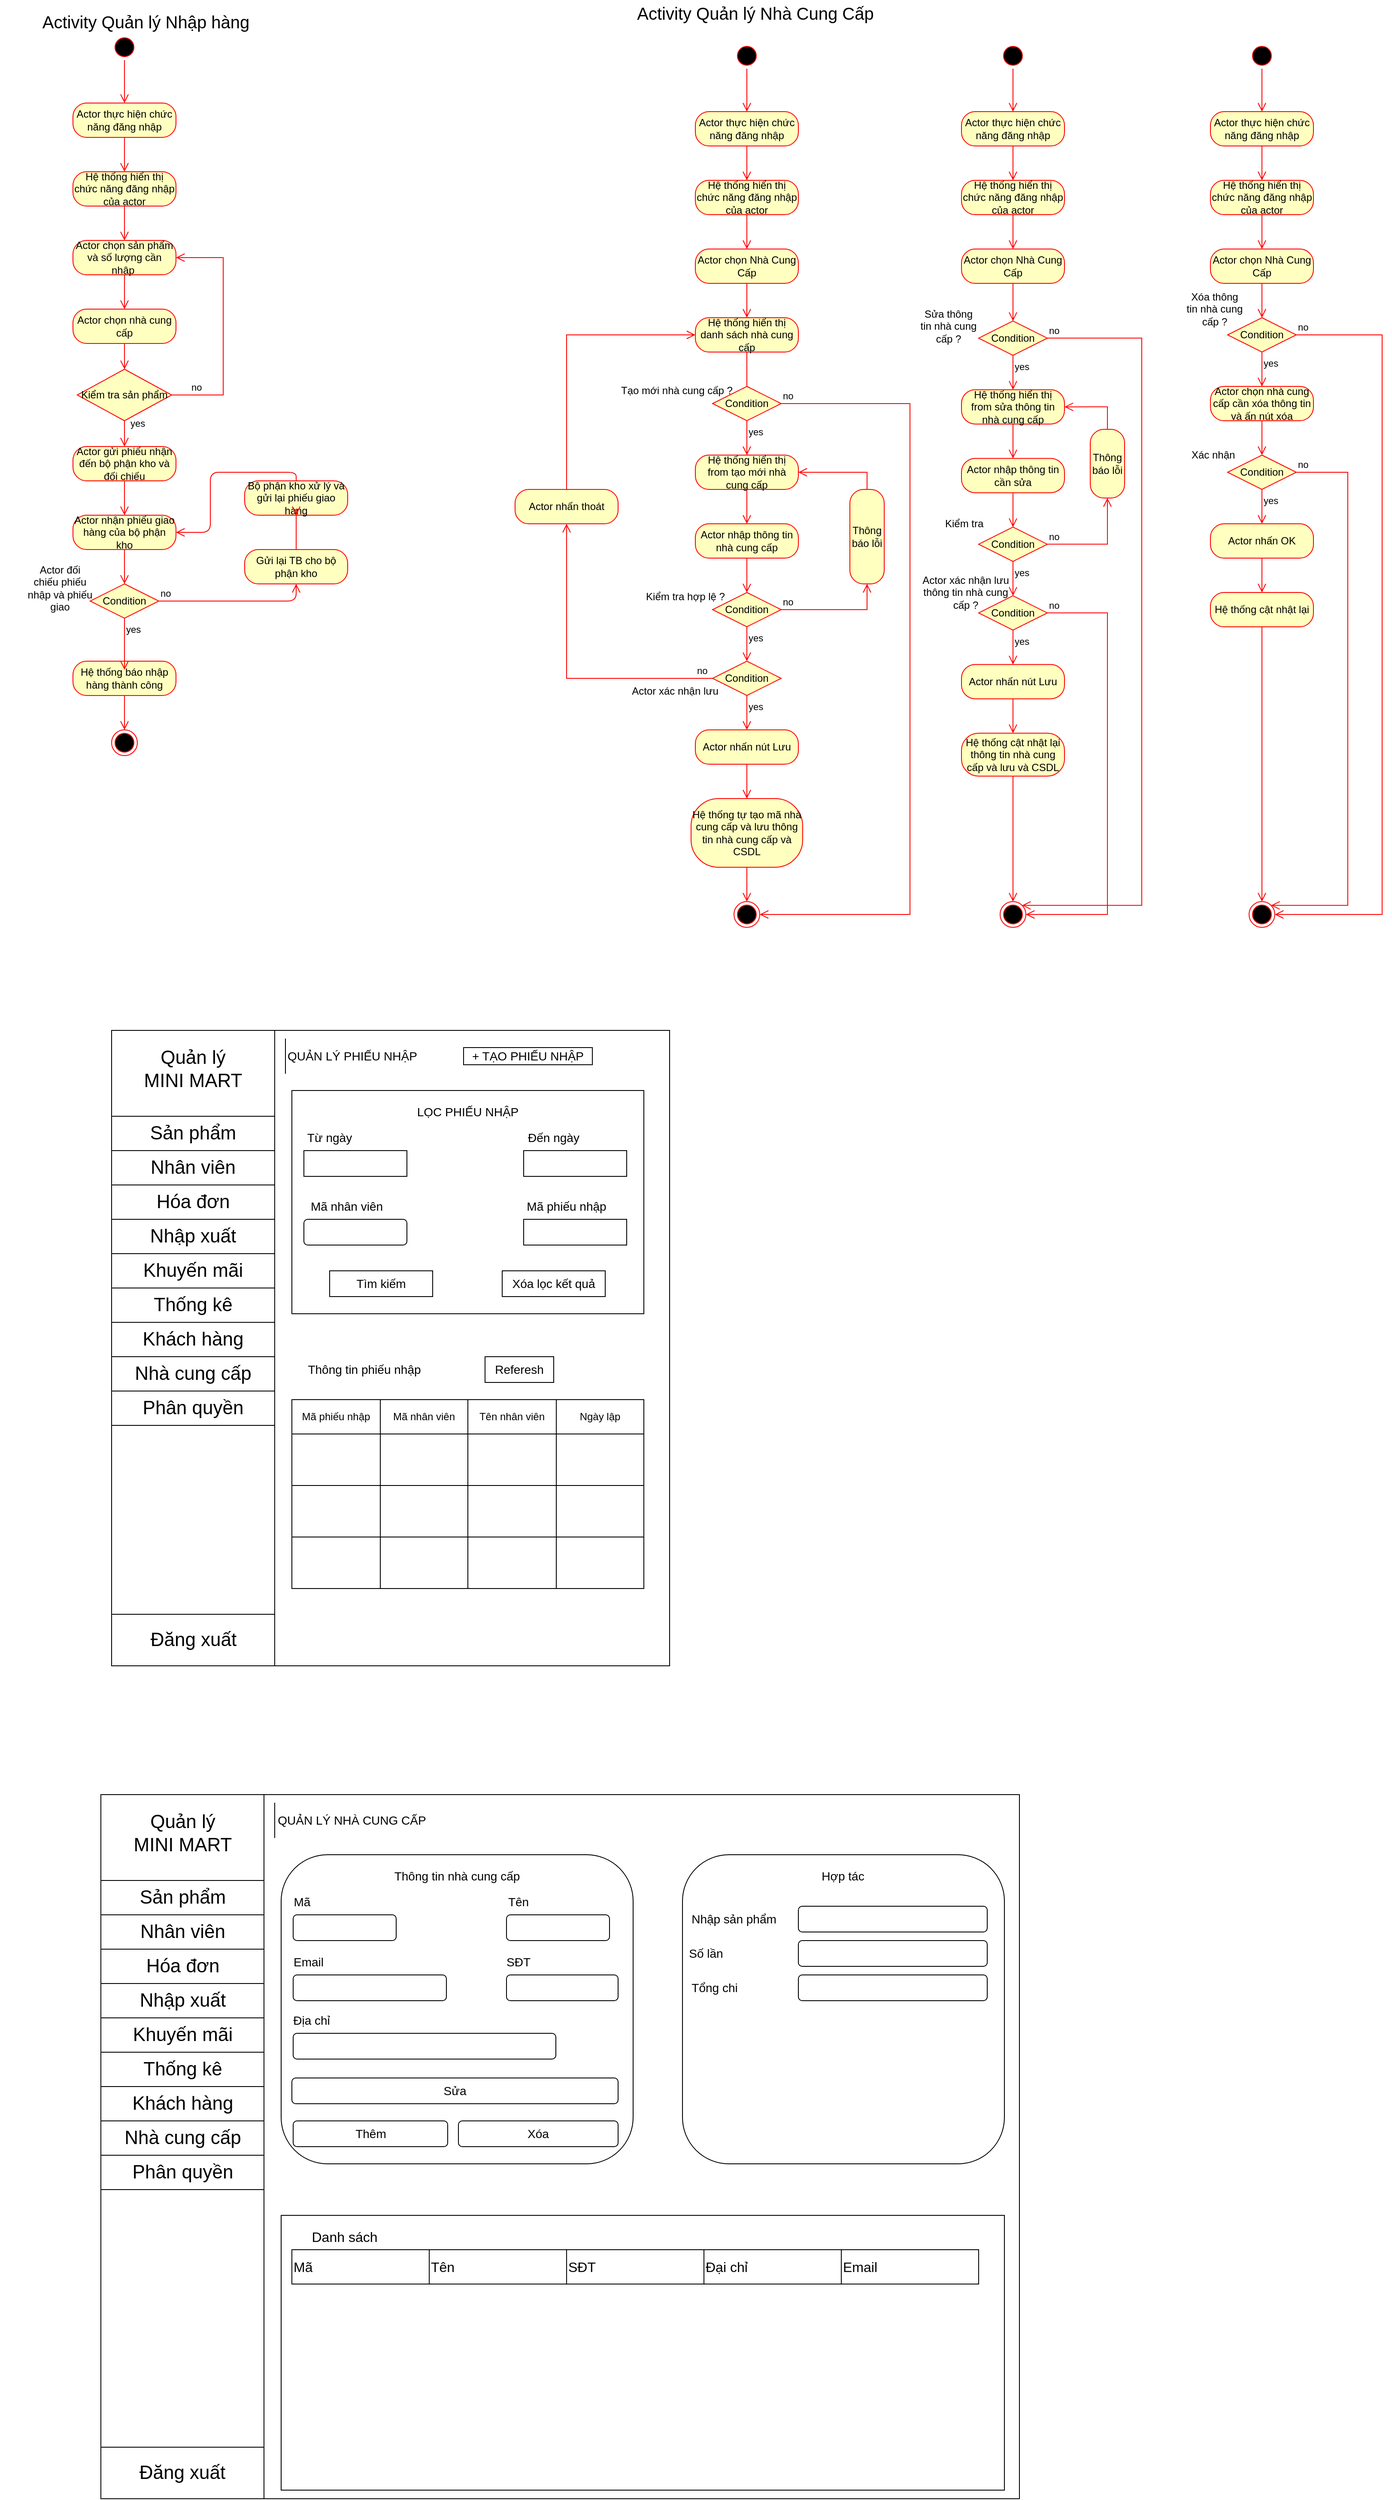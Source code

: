 <mxfile version="13.9.9" type="device"><diagram id="ybe5WaBFPKTsm6v5skLX" name="Trang-1"><mxGraphModel dx="3408" dy="1976" grid="1" gridSize="10" guides="1" tooltips="1" connect="1" arrows="1" fold="1" page="1" pageScale="1" pageWidth="850" pageHeight="1100" math="0" shadow="0"><root><mxCell id="0"/><mxCell id="1" parent="0"/><mxCell id="OwQw4nrESaAJhu1cdRq3-1" value="" style="ellipse;html=1;shape=startState;fillColor=#000000;strokeColor=#ff0000;" parent="1" vertex="1"><mxGeometry x="160" y="40" width="30" height="30" as="geometry"/></mxCell><mxCell id="OwQw4nrESaAJhu1cdRq3-2" value="" style="edgeStyle=orthogonalEdgeStyle;html=1;verticalAlign=bottom;endArrow=open;endSize=8;strokeColor=#ff0000;rounded=0;entryX=0.5;entryY=0;entryDx=0;entryDy=0;" parent="1" source="OwQw4nrESaAJhu1cdRq3-1" target="OwQw4nrESaAJhu1cdRq3-3" edge="1"><mxGeometry relative="1" as="geometry"><mxPoint x="175" y="110" as="targetPoint"/></mxGeometry></mxCell><mxCell id="OwQw4nrESaAJhu1cdRq3-3" value="&lt;font style=&quot;vertical-align: inherit;&quot;&gt;&lt;font style=&quot;vertical-align: inherit;&quot;&gt;Actor thực hiện chức năng đăng nhập&lt;/font&gt;&lt;/font&gt;" style="rounded=1;whiteSpace=wrap;html=1;arcSize=40;fontColor=#000000;fillColor=#ffffc0;strokeColor=#ff0000;" parent="1" vertex="1"><mxGeometry x="115" y="120" width="120" height="40" as="geometry"/></mxCell><mxCell id="OwQw4nrESaAJhu1cdRq3-4" value="" style="edgeStyle=orthogonalEdgeStyle;html=1;verticalAlign=bottom;endArrow=open;endSize=8;strokeColor=#ff0000;rounded=0;entryX=0.5;entryY=0;entryDx=0;entryDy=0;" parent="1" source="OwQw4nrESaAJhu1cdRq3-3" target="OwQw4nrESaAJhu1cdRq3-5" edge="1"><mxGeometry relative="1" as="geometry"><mxPoint x="175" y="200" as="targetPoint"/></mxGeometry></mxCell><mxCell id="OwQw4nrESaAJhu1cdRq3-5" value="&lt;font style=&quot;vertical-align: inherit;&quot;&gt;&lt;font style=&quot;vertical-align: inherit;&quot;&gt;&lt;font style=&quot;vertical-align: inherit;&quot;&gt;&lt;font style=&quot;vertical-align: inherit;&quot;&gt;Hệ thống hiển thị chức năng đăng nhập của actor&lt;/font&gt;&lt;/font&gt;&lt;/font&gt;&lt;/font&gt;" style="rounded=1;whiteSpace=wrap;html=1;arcSize=40;fontColor=#000000;fillColor=#ffffc0;strokeColor=#ff0000;" parent="1" vertex="1"><mxGeometry x="115" y="200" width="120" height="40" as="geometry"/></mxCell><mxCell id="OwQw4nrESaAJhu1cdRq3-6" value="" style="edgeStyle=orthogonalEdgeStyle;html=1;verticalAlign=bottom;endArrow=open;endSize=8;strokeColor=#ff0000;rounded=0;entryX=0.5;entryY=0;entryDx=0;entryDy=0;" parent="1" source="OwQw4nrESaAJhu1cdRq3-5" target="OwQw4nrESaAJhu1cdRq3-7" edge="1"><mxGeometry relative="1" as="geometry"><mxPoint x="175" y="280" as="targetPoint"/></mxGeometry></mxCell><mxCell id="OwQw4nrESaAJhu1cdRq3-7" value="&lt;font style=&quot;vertical-align: inherit;&quot;&gt;&lt;font style=&quot;vertical-align: inherit;&quot;&gt;Actor chọn sản phẩm và số lượng cần nhập&amp;nbsp;&lt;/font&gt;&lt;/font&gt;" style="rounded=1;whiteSpace=wrap;html=1;arcSize=40;fontColor=#000000;fillColor=#ffffc0;strokeColor=#ff0000;" parent="1" vertex="1"><mxGeometry x="115" y="280" width="120" height="40" as="geometry"/></mxCell><mxCell id="OwQw4nrESaAJhu1cdRq3-8" value="" style="edgeStyle=orthogonalEdgeStyle;html=1;verticalAlign=bottom;endArrow=open;endSize=8;strokeColor=#ff0000;rounded=0;entryX=0.5;entryY=0;entryDx=0;entryDy=0;" parent="1" source="OwQw4nrESaAJhu1cdRq3-7" target="OwQw4nrESaAJhu1cdRq3-9" edge="1"><mxGeometry relative="1" as="geometry"><mxPoint x="175" y="350" as="targetPoint"/></mxGeometry></mxCell><mxCell id="OwQw4nrESaAJhu1cdRq3-9" value="&lt;font style=&quot;vertical-align: inherit;&quot;&gt;&lt;font style=&quot;vertical-align: inherit;&quot;&gt;Actor chọn nhà cung cấp&lt;/font&gt;&lt;/font&gt;" style="rounded=1;whiteSpace=wrap;html=1;arcSize=40;fontColor=#000000;fillColor=#ffffc0;strokeColor=#ff0000;" parent="1" vertex="1"><mxGeometry x="115" y="360" width="120" height="40" as="geometry"/></mxCell><mxCell id="OwQw4nrESaAJhu1cdRq3-10" value="" style="edgeStyle=orthogonalEdgeStyle;html=1;verticalAlign=bottom;endArrow=open;endSize=8;strokeColor=#ff0000;rounded=0;entryX=0.5;entryY=0;entryDx=0;entryDy=0;" parent="1" source="OwQw4nrESaAJhu1cdRq3-9" target="OwQw4nrESaAJhu1cdRq3-11" edge="1"><mxGeometry relative="1" as="geometry"><mxPoint x="175" y="440.0" as="targetPoint"/></mxGeometry></mxCell><mxCell id="OwQw4nrESaAJhu1cdRq3-11" value="&lt;font style=&quot;vertical-align: inherit&quot;&gt;&lt;font style=&quot;vertical-align: inherit&quot;&gt;Kiểm tra sản phẩm&lt;br&gt;&lt;/font&gt;&lt;/font&gt;" style="rhombus;whiteSpace=wrap;html=1;fillColor=#ffffc0;strokeColor=#ff0000;" parent="1" vertex="1"><mxGeometry x="120" y="430" width="110" height="60" as="geometry"/></mxCell><mxCell id="OwQw4nrESaAJhu1cdRq3-12" value="no" style="edgeStyle=orthogonalEdgeStyle;html=1;align=left;verticalAlign=bottom;endArrow=open;endSize=8;strokeColor=#ff0000;rounded=0;entryX=1;entryY=0.5;entryDx=0;entryDy=0;exitX=1;exitY=0.5;exitDx=0;exitDy=0;" parent="1" source="OwQw4nrESaAJhu1cdRq3-11" edge="1" target="OwQw4nrESaAJhu1cdRq3-7"><mxGeometry x="-0.846" relative="1" as="geometry"><mxPoint x="280" y="470" as="targetPoint"/><Array as="points"><mxPoint x="290" y="460"/><mxPoint x="290" y="300"/></Array><mxPoint as="offset"/></mxGeometry></mxCell><mxCell id="OwQw4nrESaAJhu1cdRq3-13" value="yes" style="edgeStyle=orthogonalEdgeStyle;html=1;align=left;verticalAlign=top;endArrow=open;endSize=8;strokeColor=#ff0000;rounded=0;entryX=0.5;entryY=0;entryDx=0;entryDy=0;exitX=0.5;exitY=1;exitDx=0;exitDy=0;" parent="1" source="OwQw4nrESaAJhu1cdRq3-11" target="Iaa71hpxvRfjv1SC95Ph-5" edge="1"><mxGeometry x="-1" y="11" relative="1" as="geometry"><mxPoint x="175" y="520" as="targetPoint"/><Array as="points"/><mxPoint x="-6" y="-10" as="offset"/></mxGeometry></mxCell><mxCell id="OwQw4nrESaAJhu1cdRq3-18" value="&lt;font style=&quot;vertical-align: inherit;&quot;&gt;&lt;font style=&quot;vertical-align: inherit;&quot;&gt;Hệ thống báo nhập hàng thành công&lt;/font&gt;&lt;/font&gt;" style="rounded=1;whiteSpace=wrap;html=1;arcSize=40;fontColor=#000000;fillColor=#ffffc0;strokeColor=#ff0000;" parent="1" vertex="1"><mxGeometry x="115" y="770" width="120" height="40" as="geometry"/></mxCell><mxCell id="OwQw4nrESaAJhu1cdRq3-19" value="" style="edgeStyle=orthogonalEdgeStyle;html=1;verticalAlign=bottom;endArrow=open;endSize=8;strokeColor=#ff0000;rounded=0;entryX=0.5;entryY=0;entryDx=0;entryDy=0;" parent="1" source="OwQw4nrESaAJhu1cdRq3-18" target="OwQw4nrESaAJhu1cdRq3-20" edge="1"><mxGeometry relative="1" as="geometry"><mxPoint x="175" y="930" as="targetPoint"/></mxGeometry></mxCell><mxCell id="OwQw4nrESaAJhu1cdRq3-20" value="" style="ellipse;html=1;shape=endState;fillColor=#000000;strokeColor=#ff0000;" parent="1" vertex="1"><mxGeometry x="160" y="850" width="30" height="30" as="geometry"/></mxCell><mxCell id="OwQw4nrESaAJhu1cdRq3-26" value="&lt;font style=&quot;vertical-align: inherit; font-size: 20px;&quot;&gt;&lt;font style=&quot;vertical-align: inherit; font-size: 20px;&quot;&gt;&lt;font style=&quot;vertical-align: inherit; font-size: 20px;&quot;&gt;&lt;font style=&quot;vertical-align: inherit; font-size: 20px;&quot;&gt;&lt;font style=&quot;vertical-align: inherit;&quot;&gt;&lt;font style=&quot;vertical-align: inherit;&quot;&gt;&lt;font style=&quot;vertical-align: inherit;&quot;&gt;&lt;font style=&quot;vertical-align: inherit;&quot;&gt;Activity Quản lý Nhập hàng&lt;/font&gt;&lt;/font&gt;&lt;/font&gt;&lt;/font&gt;&lt;/font&gt;&lt;/font&gt;&lt;/font&gt;&lt;/font&gt;" style="text;html=1;strokeColor=none;fillColor=none;align=center;verticalAlign=middle;whiteSpace=wrap;rounded=0;" parent="1" vertex="1"><mxGeometry x="30" y="10" width="340" height="30" as="geometry"/></mxCell><mxCell id="OwQw4nrESaAJhu1cdRq3-27" value="" style="edgeStyle=orthogonalEdgeStyle;html=1;verticalAlign=bottom;endArrow=open;endSize=8;strokeColor=#ff0000;rounded=0;entryX=0.5;entryY=0;entryDx=0;entryDy=0;" parent="1" source="OwQw4nrESaAJhu1cdRq3-32" target="OwQw4nrESaAJhu1cdRq3-28" edge="1"><mxGeometry relative="1" as="geometry"><mxPoint x="900" y="120" as="targetPoint"/><mxPoint x="900" y="80" as="sourcePoint"/></mxGeometry></mxCell><mxCell id="OwQw4nrESaAJhu1cdRq3-28" value="&lt;font style=&quot;vertical-align: inherit;&quot;&gt;&lt;font style=&quot;vertical-align: inherit;&quot;&gt;Actor thực hiện chức năng đăng nhập&lt;/font&gt;&lt;/font&gt;" style="rounded=1;whiteSpace=wrap;html=1;arcSize=40;fontColor=#000000;fillColor=#ffffc0;strokeColor=#ff0000;" parent="1" vertex="1"><mxGeometry x="840" y="130" width="120" height="40" as="geometry"/></mxCell><mxCell id="OwQw4nrESaAJhu1cdRq3-29" value="" style="edgeStyle=orthogonalEdgeStyle;html=1;verticalAlign=bottom;endArrow=open;endSize=8;strokeColor=#ff0000;rounded=0;entryX=0.5;entryY=0;entryDx=0;entryDy=0;" parent="1" source="OwQw4nrESaAJhu1cdRq3-28" target="OwQw4nrESaAJhu1cdRq3-30" edge="1"><mxGeometry relative="1" as="geometry"><mxPoint x="900" y="210" as="targetPoint"/></mxGeometry></mxCell><mxCell id="OwQw4nrESaAJhu1cdRq3-30" value="&lt;font style=&quot;vertical-align: inherit;&quot;&gt;&lt;font style=&quot;vertical-align: inherit;&quot;&gt;&lt;font style=&quot;vertical-align: inherit;&quot;&gt;&lt;font style=&quot;vertical-align: inherit;&quot;&gt;Hệ thống hiển thị chức năng đăng nhập của actor&lt;/font&gt;&lt;/font&gt;&lt;/font&gt;&lt;/font&gt;" style="rounded=1;whiteSpace=wrap;html=1;arcSize=40;fontColor=#000000;fillColor=#ffffc0;strokeColor=#ff0000;" parent="1" vertex="1"><mxGeometry x="840" y="210" width="120" height="40" as="geometry"/></mxCell><mxCell id="OwQw4nrESaAJhu1cdRq3-31" value="" style="edgeStyle=orthogonalEdgeStyle;html=1;verticalAlign=bottom;endArrow=open;endSize=8;strokeColor=#ff0000;rounded=0;entryX=0.5;entryY=0;entryDx=0;entryDy=0;" parent="1" source="OwQw4nrESaAJhu1cdRq3-30" edge="1"><mxGeometry relative="1" as="geometry"><mxPoint x="900" y="290" as="targetPoint"/></mxGeometry></mxCell><mxCell id="OwQw4nrESaAJhu1cdRq3-32" value="" style="ellipse;html=1;shape=startState;fillColor=#000000;strokeColor=#ff0000;" parent="1" vertex="1"><mxGeometry x="885" y="50" width="30" height="30" as="geometry"/></mxCell><mxCell id="OwQw4nrESaAJhu1cdRq3-33" value="Actor chọn Nhà Cung Cấp" style="rounded=1;whiteSpace=wrap;html=1;arcSize=40;fontColor=#000000;fillColor=#ffffc0;strokeColor=#ff0000;" parent="1" vertex="1"><mxGeometry x="840" y="290" width="120" height="40" as="geometry"/></mxCell><mxCell id="OwQw4nrESaAJhu1cdRq3-34" value="" style="edgeStyle=orthogonalEdgeStyle;html=1;verticalAlign=bottom;endArrow=open;endSize=8;strokeColor=#ff0000;rounded=0;exitX=0.5;exitY=1;exitDx=0;exitDy=0;entryX=0.5;entryY=0;entryDx=0;entryDy=0;" parent="1" source="OwQw4nrESaAJhu1cdRq3-33" target="OwQw4nrESaAJhu1cdRq3-35" edge="1"><mxGeometry relative="1" as="geometry"><mxPoint x="900" y="370" as="targetPoint"/><mxPoint x="910" y="260" as="sourcePoint"/></mxGeometry></mxCell><mxCell id="OwQw4nrESaAJhu1cdRq3-35" value="Hệ thống hiển thị danh sách nhà cung cấp" style="rounded=1;whiteSpace=wrap;html=1;arcSize=40;fontColor=#000000;fillColor=#ffffc0;strokeColor=#ff0000;" parent="1" vertex="1"><mxGeometry x="840" y="370" width="120" height="40" as="geometry"/></mxCell><mxCell id="OwQw4nrESaAJhu1cdRq3-36" value="" style="edgeStyle=orthogonalEdgeStyle;html=1;verticalAlign=bottom;endArrow=open;endSize=8;strokeColor=#ff0000;rounded=0;" parent="1" source="OwQw4nrESaAJhu1cdRq3-35" edge="1"><mxGeometry relative="1" as="geometry"><mxPoint x="900" y="450" as="targetPoint"/><Array as="points"><mxPoint x="900" y="460"/><mxPoint x="900" y="460"/></Array></mxGeometry></mxCell><mxCell id="OwQw4nrESaAJhu1cdRq3-37" value="&lt;font style=&quot;vertical-align: inherit; font-size: 20px;&quot;&gt;&lt;font style=&quot;vertical-align: inherit; font-size: 20px;&quot;&gt;&lt;font style=&quot;vertical-align: inherit; font-size: 20px;&quot;&gt;&lt;font style=&quot;vertical-align: inherit; font-size: 20px;&quot;&gt;&lt;font style=&quot;vertical-align: inherit;&quot;&gt;&lt;font style=&quot;vertical-align: inherit;&quot;&gt;&lt;font style=&quot;vertical-align: inherit;&quot;&gt;&lt;font style=&quot;vertical-align: inherit;&quot;&gt;Activity Quản lý Nhà Cung Cấp&lt;/font&gt;&lt;/font&gt;&lt;/font&gt;&lt;/font&gt;&lt;/font&gt;&lt;/font&gt;&lt;/font&gt;&lt;/font&gt;" style="text;html=1;strokeColor=none;fillColor=none;align=center;verticalAlign=middle;whiteSpace=wrap;rounded=0;" parent="1" vertex="1"><mxGeometry x="740" width="340" height="30" as="geometry"/></mxCell><mxCell id="OwQw4nrESaAJhu1cdRq3-38" value="Condition" style="rhombus;whiteSpace=wrap;html=1;fillColor=#ffffc0;strokeColor=#ff0000;" parent="1" vertex="1"><mxGeometry x="860" y="450" width="80" height="40" as="geometry"/></mxCell><mxCell id="OwQw4nrESaAJhu1cdRq3-39" value="no" style="edgeStyle=orthogonalEdgeStyle;html=1;align=left;verticalAlign=bottom;endArrow=open;endSize=8;strokeColor=#ff0000;rounded=0;entryX=1;entryY=0.5;entryDx=0;entryDy=0;" parent="1" source="OwQw4nrESaAJhu1cdRq3-38" target="OwQw4nrESaAJhu1cdRq3-62" edge="1"><mxGeometry x="-1" relative="1" as="geometry"><mxPoint x="1110" y="470" as="targetPoint"/><Array as="points"><mxPoint x="1090" y="470"/><mxPoint x="1090" y="1065"/></Array></mxGeometry></mxCell><mxCell id="OwQw4nrESaAJhu1cdRq3-40" value="yes" style="edgeStyle=orthogonalEdgeStyle;html=1;align=left;verticalAlign=top;endArrow=open;endSize=8;strokeColor=#ff0000;rounded=0;entryX=0.5;entryY=0;entryDx=0;entryDy=0;" parent="1" source="OwQw4nrESaAJhu1cdRq3-38" target="OwQw4nrESaAJhu1cdRq3-42" edge="1"><mxGeometry x="-1" relative="1" as="geometry"><mxPoint x="900" y="530" as="targetPoint"/></mxGeometry></mxCell><mxCell id="OwQw4nrESaAJhu1cdRq3-41" value="Tạo mới nhà cung cấp ?" style="text;html=1;strokeColor=none;fillColor=none;align=center;verticalAlign=middle;whiteSpace=wrap;rounded=0;" parent="1" vertex="1"><mxGeometry x="750" y="440" width="137" height="30" as="geometry"/></mxCell><mxCell id="OwQw4nrESaAJhu1cdRq3-42" value="Hệ thống hiển thị from tạo mới nhà cung cấp" style="rounded=1;whiteSpace=wrap;html=1;arcSize=40;fontColor=#000000;fillColor=#ffffc0;strokeColor=#ff0000;" parent="1" vertex="1"><mxGeometry x="840" y="530" width="120" height="40" as="geometry"/></mxCell><mxCell id="OwQw4nrESaAJhu1cdRq3-43" value="" style="edgeStyle=orthogonalEdgeStyle;html=1;verticalAlign=bottom;endArrow=open;endSize=8;strokeColor=#ff0000;rounded=0;entryX=0.5;entryY=0;entryDx=0;entryDy=0;" parent="1" source="OwQw4nrESaAJhu1cdRq3-42" target="OwQw4nrESaAJhu1cdRq3-44" edge="1"><mxGeometry relative="1" as="geometry"><mxPoint x="900" y="610" as="targetPoint"/></mxGeometry></mxCell><mxCell id="OwQw4nrESaAJhu1cdRq3-44" value="Actor nhập thông tin nhà cung cấp" style="rounded=1;whiteSpace=wrap;html=1;arcSize=40;fontColor=#000000;fillColor=#ffffc0;strokeColor=#ff0000;" parent="1" vertex="1"><mxGeometry x="840" y="610" width="120" height="40" as="geometry"/></mxCell><mxCell id="OwQw4nrESaAJhu1cdRq3-45" value="" style="edgeStyle=orthogonalEdgeStyle;html=1;verticalAlign=bottom;endArrow=open;endSize=8;strokeColor=#ff0000;rounded=0;entryX=0.5;entryY=0;entryDx=0;entryDy=0;" parent="1" source="OwQw4nrESaAJhu1cdRq3-44" target="OwQw4nrESaAJhu1cdRq3-46" edge="1"><mxGeometry relative="1" as="geometry"><mxPoint x="900" y="690" as="targetPoint"/></mxGeometry></mxCell><mxCell id="OwQw4nrESaAJhu1cdRq3-46" value="Condition" style="rhombus;whiteSpace=wrap;html=1;fillColor=#ffffc0;strokeColor=#ff0000;" parent="1" vertex="1"><mxGeometry x="860" y="690" width="80" height="40" as="geometry"/></mxCell><mxCell id="OwQw4nrESaAJhu1cdRq3-47" value="no" style="edgeStyle=orthogonalEdgeStyle;html=1;align=left;verticalAlign=bottom;endArrow=open;endSize=8;strokeColor=#ff0000;rounded=0;entryX=0.5;entryY=1;entryDx=0;entryDy=0;" parent="1" source="OwQw4nrESaAJhu1cdRq3-46" target="OwQw4nrESaAJhu1cdRq3-50" edge="1"><mxGeometry x="-1" relative="1" as="geometry"><mxPoint x="1040" y="710" as="targetPoint"/></mxGeometry></mxCell><mxCell id="OwQw4nrESaAJhu1cdRq3-48" value="yes" style="edgeStyle=orthogonalEdgeStyle;html=1;align=left;verticalAlign=top;endArrow=open;endSize=8;strokeColor=#ff0000;rounded=0;" parent="1" source="OwQw4nrESaAJhu1cdRq3-46" edge="1"><mxGeometry x="-1" relative="1" as="geometry"><mxPoint x="900" y="770" as="targetPoint"/></mxGeometry></mxCell><mxCell id="OwQw4nrESaAJhu1cdRq3-49" value="Kiểm tra hợp lệ ?" style="text;html=1;strokeColor=none;fillColor=none;align=center;verticalAlign=middle;whiteSpace=wrap;rounded=0;" parent="1" vertex="1"><mxGeometry x="760" y="680" width="137" height="30" as="geometry"/></mxCell><mxCell id="OwQw4nrESaAJhu1cdRq3-50" value="Thông báo lỗi" style="rounded=1;whiteSpace=wrap;html=1;arcSize=40;fontColor=#000000;fillColor=#ffffc0;strokeColor=#ff0000;" parent="1" vertex="1"><mxGeometry x="1020" y="570" width="40" height="110" as="geometry"/></mxCell><mxCell id="OwQw4nrESaAJhu1cdRq3-51" value="" style="edgeStyle=orthogonalEdgeStyle;html=1;verticalAlign=bottom;endArrow=open;endSize=8;strokeColor=#ff0000;rounded=0;exitX=0.5;exitY=0;exitDx=0;exitDy=0;entryX=1;entryY=0.5;entryDx=0;entryDy=0;" parent="1" source="OwQw4nrESaAJhu1cdRq3-50" target="OwQw4nrESaAJhu1cdRq3-42" edge="1"><mxGeometry relative="1" as="geometry"><mxPoint x="1220" y="680" as="targetPoint"/><mxPoint x="1230" y="510" as="sourcePoint"/></mxGeometry></mxCell><mxCell id="OwQw4nrESaAJhu1cdRq3-52" value="Condition" style="rhombus;whiteSpace=wrap;html=1;fillColor=#ffffc0;strokeColor=#ff0000;" parent="1" vertex="1"><mxGeometry x="860" y="770" width="80" height="40" as="geometry"/></mxCell><mxCell id="OwQw4nrESaAJhu1cdRq3-53" value="no" style="edgeStyle=orthogonalEdgeStyle;html=1;align=left;verticalAlign=bottom;endArrow=open;endSize=8;strokeColor=#ff0000;rounded=0;exitX=0;exitY=0.5;exitDx=0;exitDy=0;entryX=0.5;entryY=1;entryDx=0;entryDy=0;" parent="1" source="OwQw4nrESaAJhu1cdRq3-52" target="OwQw4nrESaAJhu1cdRq3-55" edge="1"><mxGeometry x="-0.886" relative="1" as="geometry"><mxPoint x="730" y="790" as="targetPoint"/><mxPoint as="offset"/></mxGeometry></mxCell><mxCell id="OwQw4nrESaAJhu1cdRq3-54" value="yes" style="edgeStyle=orthogonalEdgeStyle;html=1;align=left;verticalAlign=top;endArrow=open;endSize=8;strokeColor=#ff0000;rounded=0;entryX=0.5;entryY=0;entryDx=0;entryDy=0;" parent="1" source="OwQw4nrESaAJhu1cdRq3-52" target="OwQw4nrESaAJhu1cdRq3-58" edge="1"><mxGeometry x="-1" relative="1" as="geometry"><mxPoint x="900" y="850" as="targetPoint"/></mxGeometry></mxCell><mxCell id="OwQw4nrESaAJhu1cdRq3-55" value="Actor nhấn thoát" style="rounded=1;whiteSpace=wrap;html=1;arcSize=40;fontColor=#000000;fillColor=#ffffc0;strokeColor=#ff0000;" parent="1" vertex="1"><mxGeometry x="630" y="570" width="120" height="40" as="geometry"/></mxCell><mxCell id="OwQw4nrESaAJhu1cdRq3-56" value="" style="edgeStyle=orthogonalEdgeStyle;html=1;verticalAlign=bottom;endArrow=open;endSize=8;strokeColor=#ff0000;rounded=0;exitX=0.5;exitY=0;exitDx=0;exitDy=0;entryX=0;entryY=0.5;entryDx=0;entryDy=0;" parent="1" source="OwQw4nrESaAJhu1cdRq3-55" target="OwQw4nrESaAJhu1cdRq3-35" edge="1"><mxGeometry relative="1" as="geometry"><mxPoint x="740" y="600" as="targetPoint"/></mxGeometry></mxCell><mxCell id="OwQw4nrESaAJhu1cdRq3-57" value="Actor xác nhận lưu" style="text;html=1;strokeColor=none;fillColor=none;align=center;verticalAlign=middle;whiteSpace=wrap;rounded=0;" parent="1" vertex="1"><mxGeometry x="748" y="790" width="137" height="30" as="geometry"/></mxCell><mxCell id="OwQw4nrESaAJhu1cdRq3-58" value="Actor nhấn nút Lưu" style="rounded=1;whiteSpace=wrap;html=1;arcSize=40;fontColor=#000000;fillColor=#ffffc0;strokeColor=#ff0000;" parent="1" vertex="1"><mxGeometry x="840" y="850" width="120" height="40" as="geometry"/></mxCell><mxCell id="OwQw4nrESaAJhu1cdRq3-59" value="" style="edgeStyle=orthogonalEdgeStyle;html=1;verticalAlign=bottom;endArrow=open;endSize=8;strokeColor=#ff0000;rounded=0;" parent="1" source="OwQw4nrESaAJhu1cdRq3-58" edge="1"><mxGeometry relative="1" as="geometry"><mxPoint x="900" y="930" as="targetPoint"/></mxGeometry></mxCell><mxCell id="OwQw4nrESaAJhu1cdRq3-60" value="Hệ thống tự tạo mã nhà cung cấp và lưu thông tin nhà cung cấp và CSDL" style="rounded=1;whiteSpace=wrap;html=1;arcSize=40;fontColor=#000000;fillColor=#ffffc0;strokeColor=#ff0000;" parent="1" vertex="1"><mxGeometry x="835" y="930" width="130" height="80" as="geometry"/></mxCell><mxCell id="OwQw4nrESaAJhu1cdRq3-61" value="" style="edgeStyle=orthogonalEdgeStyle;html=1;verticalAlign=bottom;endArrow=open;endSize=8;strokeColor=#ff0000;rounded=0;exitX=0.5;exitY=1;exitDx=0;exitDy=0;" parent="1" source="OwQw4nrESaAJhu1cdRq3-60" target="OwQw4nrESaAJhu1cdRq3-62" edge="1"><mxGeometry relative="1" as="geometry"><mxPoint x="900" y="1050" as="targetPoint"/><Array as="points"/></mxGeometry></mxCell><mxCell id="OwQw4nrESaAJhu1cdRq3-62" value="" style="ellipse;html=1;shape=endState;fillColor=#000000;strokeColor=#ff0000;" parent="1" vertex="1"><mxGeometry x="885" y="1050" width="30" height="30" as="geometry"/></mxCell><mxCell id="OwQw4nrESaAJhu1cdRq3-63" value="Condition" style="rhombus;whiteSpace=wrap;html=1;fillColor=#ffffc0;strokeColor=#ff0000;" parent="1" vertex="1"><mxGeometry x="1170" y="373.82" width="80" height="40" as="geometry"/></mxCell><mxCell id="OwQw4nrESaAJhu1cdRq3-64" value="no" style="edgeStyle=orthogonalEdgeStyle;html=1;align=left;verticalAlign=bottom;endArrow=open;endSize=8;strokeColor=#ff0000;rounded=0;entryX=1;entryY=0;entryDx=0;entryDy=0;" parent="1" source="OwQw4nrESaAJhu1cdRq3-63" target="Iaa71hpxvRfjv1SC95Ph-16" edge="1"><mxGeometry x="-1" relative="1" as="geometry"><mxPoint x="1370" y="933.82" as="targetPoint"/><Array as="points"><mxPoint x="1360" y="394"/><mxPoint x="1360" y="1054"/></Array></mxGeometry></mxCell><mxCell id="OwQw4nrESaAJhu1cdRq3-65" value="yes" style="edgeStyle=orthogonalEdgeStyle;html=1;align=left;verticalAlign=top;endArrow=open;endSize=8;strokeColor=#ff0000;rounded=0;entryX=0.5;entryY=0;entryDx=0;entryDy=0;" parent="1" source="OwQw4nrESaAJhu1cdRq3-63" target="OwQw4nrESaAJhu1cdRq3-67" edge="1"><mxGeometry x="-1" relative="1" as="geometry"><mxPoint x="1210" y="453.82" as="targetPoint"/></mxGeometry></mxCell><mxCell id="OwQw4nrESaAJhu1cdRq3-66" value="Sửa thông tin nhà cung cấp ?" style="text;html=1;strokeColor=none;fillColor=none;align=center;verticalAlign=middle;whiteSpace=wrap;rounded=0;" parent="1" vertex="1"><mxGeometry x="1100" y="360" width="70" height="40" as="geometry"/></mxCell><mxCell id="OwQw4nrESaAJhu1cdRq3-67" value="Hệ thống hiển thị from sửa thông tin nhà cung cấp" style="rounded=1;whiteSpace=wrap;html=1;arcSize=40;fontColor=#000000;fillColor=#ffffc0;strokeColor=#ff0000;" parent="1" vertex="1"><mxGeometry x="1150" y="453.82" width="120" height="40" as="geometry"/></mxCell><mxCell id="OwQw4nrESaAJhu1cdRq3-68" value="" style="edgeStyle=orthogonalEdgeStyle;html=1;verticalAlign=bottom;endArrow=open;endSize=8;strokeColor=#ff0000;rounded=0;" parent="1" source="OwQw4nrESaAJhu1cdRq3-67" target="OwQw4nrESaAJhu1cdRq3-69" edge="1"><mxGeometry relative="1" as="geometry"><mxPoint x="1210" y="533.82" as="targetPoint"/></mxGeometry></mxCell><mxCell id="OwQw4nrESaAJhu1cdRq3-69" value="Actor nhập thông tin cần sửa" style="rounded=1;whiteSpace=wrap;html=1;arcSize=40;fontColor=#000000;fillColor=#ffffc0;strokeColor=#ff0000;" parent="1" vertex="1"><mxGeometry x="1150" y="533.82" width="120" height="40" as="geometry"/></mxCell><mxCell id="OwQw4nrESaAJhu1cdRq3-70" value="" style="edgeStyle=orthogonalEdgeStyle;html=1;verticalAlign=bottom;endArrow=open;endSize=8;strokeColor=#ff0000;rounded=0;" parent="1" source="OwQw4nrESaAJhu1cdRq3-69" target="OwQw4nrESaAJhu1cdRq3-71" edge="1"><mxGeometry relative="1" as="geometry"><mxPoint x="1210" y="613.82" as="targetPoint"/></mxGeometry></mxCell><mxCell id="OwQw4nrESaAJhu1cdRq3-71" value="Condition" style="rhombus;whiteSpace=wrap;html=1;fillColor=#ffffc0;strokeColor=#ff0000;" parent="1" vertex="1"><mxGeometry x="1170" y="613.82" width="80" height="40" as="geometry"/></mxCell><mxCell id="OwQw4nrESaAJhu1cdRq3-72" value="no" style="edgeStyle=orthogonalEdgeStyle;html=1;align=left;verticalAlign=bottom;endArrow=open;endSize=8;strokeColor=#ff0000;rounded=0;entryX=0.5;entryY=1;entryDx=0;entryDy=0;" parent="1" source="OwQw4nrESaAJhu1cdRq3-71" target="OwQw4nrESaAJhu1cdRq3-79" edge="1"><mxGeometry x="-1" relative="1" as="geometry"><mxPoint x="1350" y="633.82" as="targetPoint"/></mxGeometry></mxCell><mxCell id="OwQw4nrESaAJhu1cdRq3-73" value="yes" style="edgeStyle=orthogonalEdgeStyle;html=1;align=left;verticalAlign=top;endArrow=open;endSize=8;strokeColor=#ff0000;rounded=0;entryX=0.5;entryY=0;entryDx=0;entryDy=0;" parent="1" source="OwQw4nrESaAJhu1cdRq3-71" target="OwQw4nrESaAJhu1cdRq3-87" edge="1"><mxGeometry x="-1" relative="1" as="geometry"><mxPoint x="1230" y="693.82" as="targetPoint"/></mxGeometry></mxCell><mxCell id="OwQw4nrESaAJhu1cdRq3-74" value="Kiểm tra&amp;nbsp;" style="text;html=1;strokeColor=none;fillColor=none;align=center;verticalAlign=middle;whiteSpace=wrap;rounded=0;" parent="1" vertex="1"><mxGeometry x="1120" y="590" width="70" height="40" as="geometry"/></mxCell><mxCell id="OwQw4nrESaAJhu1cdRq3-75" value="Actor nhấn nút Lưu" style="rounded=1;whiteSpace=wrap;html=1;arcSize=40;fontColor=#000000;fillColor=#ffffc0;strokeColor=#ff0000;" parent="1" vertex="1"><mxGeometry x="1150" y="773.82" width="120" height="40" as="geometry"/></mxCell><mxCell id="OwQw4nrESaAJhu1cdRq3-76" value="" style="edgeStyle=orthogonalEdgeStyle;html=1;verticalAlign=bottom;endArrow=open;endSize=8;strokeColor=#ff0000;rounded=0;" parent="1" source="OwQw4nrESaAJhu1cdRq3-75" target="OwQw4nrESaAJhu1cdRq3-77" edge="1"><mxGeometry relative="1" as="geometry"><mxPoint x="1210" y="773.82" as="targetPoint"/></mxGeometry></mxCell><mxCell id="OwQw4nrESaAJhu1cdRq3-77" value="Hệ thống cật nhật lại thông tin nhà cung cấp và lưu và CSDL" style="rounded=1;whiteSpace=wrap;html=1;arcSize=40;fontColor=#000000;fillColor=#ffffc0;strokeColor=#ff0000;" parent="1" vertex="1"><mxGeometry x="1150" y="853.82" width="120" height="50" as="geometry"/></mxCell><mxCell id="OwQw4nrESaAJhu1cdRq3-78" value="" style="edgeStyle=orthogonalEdgeStyle;html=1;verticalAlign=bottom;endArrow=open;endSize=8;strokeColor=#ff0000;rounded=0;entryX=0.5;entryY=0;entryDx=0;entryDy=0;" parent="1" source="OwQw4nrESaAJhu1cdRq3-77" target="Iaa71hpxvRfjv1SC95Ph-16" edge="1"><mxGeometry relative="1" as="geometry"><mxPoint x="1210" y="1006.173" as="targetPoint"/><Array as="points"/></mxGeometry></mxCell><mxCell id="OwQw4nrESaAJhu1cdRq3-79" value="Thông báo lỗi" style="rounded=1;whiteSpace=wrap;html=1;arcSize=40;fontColor=#000000;fillColor=#ffffc0;strokeColor=#ff0000;" parent="1" vertex="1"><mxGeometry x="1300" y="500.0" width="40" height="80" as="geometry"/></mxCell><mxCell id="OwQw4nrESaAJhu1cdRq3-80" value="" style="edgeStyle=orthogonalEdgeStyle;html=1;verticalAlign=bottom;endArrow=open;endSize=8;strokeColor=#ff0000;rounded=0;entryX=1;entryY=0.5;entryDx=0;entryDy=0;exitX=0.5;exitY=0;exitDx=0;exitDy=0;" parent="1" source="OwQw4nrESaAJhu1cdRq3-79" target="OwQw4nrESaAJhu1cdRq3-67" edge="1"><mxGeometry relative="1" as="geometry"><mxPoint x="1290" y="473.82" as="targetPoint"/><Array as="points"><mxPoint x="1320" y="474"/></Array></mxGeometry></mxCell><mxCell id="OwQw4nrESaAJhu1cdRq3-81" value="Condition" style="rhombus;whiteSpace=wrap;html=1;fillColor=#ffffc0;strokeColor=#ff0000;" parent="1" vertex="1"><mxGeometry x="1460" y="370" width="80" height="40" as="geometry"/></mxCell><mxCell id="OwQw4nrESaAJhu1cdRq3-82" value="no" style="edgeStyle=orthogonalEdgeStyle;html=1;align=left;verticalAlign=bottom;endArrow=open;endSize=8;strokeColor=#ff0000;rounded=0;entryX=1;entryY=0.5;entryDx=0;entryDy=0;" parent="1" source="OwQw4nrESaAJhu1cdRq3-81" target="Iaa71hpxvRfjv1SC95Ph-27" edge="1"><mxGeometry x="-1" relative="1" as="geometry"><mxPoint x="1540" y="1070" as="targetPoint"/><Array as="points"><mxPoint x="1640" y="390"/><mxPoint x="1640" y="1065"/></Array></mxGeometry></mxCell><mxCell id="OwQw4nrESaAJhu1cdRq3-83" value="yes" style="edgeStyle=orthogonalEdgeStyle;html=1;align=left;verticalAlign=top;endArrow=open;endSize=8;strokeColor=#ff0000;rounded=0;" parent="1" source="OwQw4nrESaAJhu1cdRq3-81" target="OwQw4nrESaAJhu1cdRq3-85" edge="1"><mxGeometry x="-1" relative="1" as="geometry"><mxPoint x="1500" y="450" as="targetPoint"/></mxGeometry></mxCell><mxCell id="OwQw4nrESaAJhu1cdRq3-84" value="Xóa thông tin nhà cung cấp ?" style="text;html=1;strokeColor=none;fillColor=none;align=center;verticalAlign=middle;whiteSpace=wrap;rounded=0;" parent="1" vertex="1"><mxGeometry x="1410" y="340" width="70" height="40" as="geometry"/></mxCell><mxCell id="OwQw4nrESaAJhu1cdRq3-85" value="Actor chọn nhà cung cấp cần xóa thông tin và ấn nút xóa" style="rounded=1;whiteSpace=wrap;html=1;arcSize=40;fontColor=#000000;fillColor=#ffffc0;strokeColor=#ff0000;" parent="1" vertex="1"><mxGeometry x="1440" y="450" width="120" height="40" as="geometry"/></mxCell><mxCell id="OwQw4nrESaAJhu1cdRq3-86" value="" style="edgeStyle=orthogonalEdgeStyle;html=1;verticalAlign=bottom;endArrow=open;endSize=8;strokeColor=#ff0000;rounded=0;" parent="1" source="OwQw4nrESaAJhu1cdRq3-85" edge="1"><mxGeometry relative="1" as="geometry"><mxPoint x="1500" y="530" as="targetPoint"/></mxGeometry></mxCell><mxCell id="OwQw4nrESaAJhu1cdRq3-87" value="Condition" style="rhombus;whiteSpace=wrap;html=1;fillColor=#ffffc0;strokeColor=#ff0000;" parent="1" vertex="1"><mxGeometry x="1170" y="693.82" width="80" height="40" as="geometry"/></mxCell><mxCell id="OwQw4nrESaAJhu1cdRq3-88" value="no" style="edgeStyle=orthogonalEdgeStyle;html=1;align=left;verticalAlign=bottom;endArrow=open;endSize=8;strokeColor=#ff0000;rounded=0;entryX=1;entryY=0.5;entryDx=0;entryDy=0;" parent="1" source="OwQw4nrESaAJhu1cdRq3-87" target="Iaa71hpxvRfjv1SC95Ph-16" edge="1"><mxGeometry x="-1" relative="1" as="geometry"><mxPoint x="1320" y="938.82" as="targetPoint"/><Array as="points"><mxPoint x="1320" y="714"/><mxPoint x="1320" y="1065"/></Array></mxGeometry></mxCell><mxCell id="OwQw4nrESaAJhu1cdRq3-89" value="yes" style="edgeStyle=orthogonalEdgeStyle;html=1;align=left;verticalAlign=top;endArrow=open;endSize=8;strokeColor=#ff0000;rounded=0;entryX=0.5;entryY=0;entryDx=0;entryDy=0;" parent="1" source="OwQw4nrESaAJhu1cdRq3-87" target="OwQw4nrESaAJhu1cdRq3-75" edge="1"><mxGeometry x="-1" relative="1" as="geometry"><mxPoint x="1210" y="793.82" as="targetPoint"/></mxGeometry></mxCell><mxCell id="OwQw4nrESaAJhu1cdRq3-90" value="Actor xác nhận lưu thông tin nhà cung cấp ?" style="text;html=1;strokeColor=none;fillColor=none;align=center;verticalAlign=middle;whiteSpace=wrap;rounded=0;" parent="1" vertex="1"><mxGeometry x="1095" y="670" width="120" height="40" as="geometry"/></mxCell><mxCell id="OwQw4nrESaAJhu1cdRq3-91" value="Condition" style="rhombus;whiteSpace=wrap;html=1;fillColor=#ffffc0;strokeColor=#ff0000;" parent="1" vertex="1"><mxGeometry x="1460" y="530" width="80" height="40" as="geometry"/></mxCell><mxCell id="OwQw4nrESaAJhu1cdRq3-92" value="no" style="edgeStyle=orthogonalEdgeStyle;html=1;align=left;verticalAlign=bottom;endArrow=open;endSize=8;strokeColor=#ff0000;rounded=0;entryX=1;entryY=0;entryDx=0;entryDy=0;" parent="1" source="OwQw4nrESaAJhu1cdRq3-91" edge="1" target="Iaa71hpxvRfjv1SC95Ph-27"><mxGeometry x="-1" relative="1" as="geometry"><mxPoint x="1690" y="370" as="targetPoint"/><Array as="points"><mxPoint x="1600" y="550"/><mxPoint x="1600" y="1054"/></Array></mxGeometry></mxCell><mxCell id="OwQw4nrESaAJhu1cdRq3-93" value="yes" style="edgeStyle=orthogonalEdgeStyle;html=1;align=left;verticalAlign=top;endArrow=open;endSize=8;strokeColor=#ff0000;rounded=0;entryX=0.5;entryY=0;entryDx=0;entryDy=0;" parent="1" source="OwQw4nrESaAJhu1cdRq3-91" target="OwQw4nrESaAJhu1cdRq3-95" edge="1"><mxGeometry x="-1" relative="1" as="geometry"><mxPoint x="1500" y="610" as="targetPoint"/><Array as="points"/></mxGeometry></mxCell><mxCell id="OwQw4nrESaAJhu1cdRq3-94" value="Xác nhận&amp;nbsp;" style="text;html=1;strokeColor=none;fillColor=none;align=center;verticalAlign=middle;whiteSpace=wrap;rounded=0;" parent="1" vertex="1"><mxGeometry x="1410" y="510" width="70" height="40" as="geometry"/></mxCell><mxCell id="OwQw4nrESaAJhu1cdRq3-95" value="Actor nhấn OK" style="rounded=1;whiteSpace=wrap;html=1;arcSize=40;fontColor=#000000;fillColor=#ffffc0;strokeColor=#ff0000;" parent="1" vertex="1"><mxGeometry x="1440" y="610" width="120" height="40" as="geometry"/></mxCell><mxCell id="OwQw4nrESaAJhu1cdRq3-96" value="" style="edgeStyle=orthogonalEdgeStyle;html=1;verticalAlign=bottom;endArrow=open;endSize=8;strokeColor=#ff0000;rounded=0;entryX=0.5;entryY=0;entryDx=0;entryDy=0;" parent="1" source="OwQw4nrESaAJhu1cdRq3-95" target="OwQw4nrESaAJhu1cdRq3-97" edge="1"><mxGeometry relative="1" as="geometry"><mxPoint x="1500" y="690" as="targetPoint"/></mxGeometry></mxCell><mxCell id="OwQw4nrESaAJhu1cdRq3-97" value="Hệ thống cật nhật lại" style="rounded=1;whiteSpace=wrap;html=1;arcSize=40;fontColor=#000000;fillColor=#ffffc0;strokeColor=#ff0000;" parent="1" vertex="1"><mxGeometry x="1440" y="690" width="120" height="40" as="geometry"/></mxCell><mxCell id="OwQw4nrESaAJhu1cdRq3-98" value="" style="edgeStyle=orthogonalEdgeStyle;html=1;verticalAlign=bottom;endArrow=open;endSize=8;strokeColor=#ff0000;rounded=0;entryX=0.5;entryY=0;entryDx=0;entryDy=0;" parent="1" source="OwQw4nrESaAJhu1cdRq3-97" target="Iaa71hpxvRfjv1SC95Ph-27" edge="1"><mxGeometry relative="1" as="geometry"><mxPoint x="1500" y="1050" as="targetPoint"/><Array as="points"/></mxGeometry></mxCell><mxCell id="OwQw4nrESaAJhu1cdRq3-99" value="" style="rounded=0;whiteSpace=wrap;html=1;" parent="1" vertex="1"><mxGeometry x="160" y="1200" width="650" height="740" as="geometry"/></mxCell><mxCell id="OwQw4nrESaAJhu1cdRq3-100" value="" style="rounded=0;whiteSpace=wrap;html=1;" parent="1" vertex="1"><mxGeometry x="160" y="1200" width="190" height="740" as="geometry"/></mxCell><mxCell id="OwQw4nrESaAJhu1cdRq3-101" value="&lt;font style=&quot;font-size: 22px;&quot;&gt;Quản lý&lt;br&gt;MINI MART&lt;/font&gt;" style="text;html=1;strokeColor=none;fillColor=none;align=center;verticalAlign=middle;whiteSpace=wrap;rounded=0;" parent="1" vertex="1"><mxGeometry x="195" y="1230" width="120" height="30" as="geometry"/></mxCell><mxCell id="OwQw4nrESaAJhu1cdRq3-102" value="" style="rounded=0;whiteSpace=wrap;html=1;fontSize=22;" parent="1" vertex="1"><mxGeometry x="160" y="1880" width="190" height="60" as="geometry"/></mxCell><mxCell id="OwQw4nrESaAJhu1cdRq3-103" value="Đăng xuất" style="text;html=1;strokeColor=none;fillColor=none;align=center;verticalAlign=middle;whiteSpace=wrap;rounded=0;fontSize=22;" parent="1" vertex="1"><mxGeometry x="202.5" y="1895" width="105" height="30" as="geometry"/></mxCell><mxCell id="OwQw4nrESaAJhu1cdRq3-104" value="" style="shape=table;startSize=0;container=1;collapsible=0;childLayout=tableLayout;fontSize=22;" parent="1" vertex="1"><mxGeometry x="160" y="1300" width="190" height="360" as="geometry"/></mxCell><mxCell id="OwQw4nrESaAJhu1cdRq3-105" value="" style="shape=tableRow;horizontal=0;startSize=0;swimlaneHead=0;swimlaneBody=0;top=0;left=0;bottom=0;right=0;collapsible=0;dropTarget=0;fillColor=none;points=[[0,0.5],[1,0.5]];portConstraint=eastwest;fontSize=22;" parent="OwQw4nrESaAJhu1cdRq3-104" vertex="1"><mxGeometry width="190" height="40" as="geometry"/></mxCell><mxCell id="OwQw4nrESaAJhu1cdRq3-106" value="Sản phẩm&lt;br&gt;" style="shape=partialRectangle;html=1;whiteSpace=wrap;connectable=0;overflow=hidden;fillColor=none;top=0;left=0;bottom=0;right=0;pointerEvents=1;fontSize=22;" parent="OwQw4nrESaAJhu1cdRq3-105" vertex="1"><mxGeometry width="190" height="40" as="geometry"><mxRectangle width="190" height="40" as="alternateBounds"/></mxGeometry></mxCell><mxCell id="OwQw4nrESaAJhu1cdRq3-107" value="" style="shape=tableRow;horizontal=0;startSize=0;swimlaneHead=0;swimlaneBody=0;top=0;left=0;bottom=0;right=0;collapsible=0;dropTarget=0;fillColor=none;points=[[0,0.5],[1,0.5]];portConstraint=eastwest;fontSize=22;" parent="OwQw4nrESaAJhu1cdRq3-104" vertex="1"><mxGeometry y="40" width="190" height="40" as="geometry"/></mxCell><mxCell id="OwQw4nrESaAJhu1cdRq3-108" value="Nhân viên" style="shape=partialRectangle;html=1;whiteSpace=wrap;connectable=0;overflow=hidden;fillColor=none;top=0;left=0;bottom=0;right=0;pointerEvents=1;fontSize=22;" parent="OwQw4nrESaAJhu1cdRq3-107" vertex="1"><mxGeometry width="190" height="40" as="geometry"><mxRectangle width="190" height="40" as="alternateBounds"/></mxGeometry></mxCell><mxCell id="OwQw4nrESaAJhu1cdRq3-109" value="" style="shape=tableRow;horizontal=0;startSize=0;swimlaneHead=0;swimlaneBody=0;top=0;left=0;bottom=0;right=0;collapsible=0;dropTarget=0;fillColor=none;points=[[0,0.5],[1,0.5]];portConstraint=eastwest;fontSize=22;" parent="OwQw4nrESaAJhu1cdRq3-104" vertex="1"><mxGeometry y="80" width="190" height="40" as="geometry"/></mxCell><mxCell id="OwQw4nrESaAJhu1cdRq3-110" value="Hóa đơn" style="shape=partialRectangle;html=1;whiteSpace=wrap;connectable=0;overflow=hidden;fillColor=none;top=0;left=0;bottom=0;right=0;pointerEvents=1;fontSize=22;" parent="OwQw4nrESaAJhu1cdRq3-109" vertex="1"><mxGeometry width="190" height="40" as="geometry"><mxRectangle width="190" height="40" as="alternateBounds"/></mxGeometry></mxCell><mxCell id="OwQw4nrESaAJhu1cdRq3-111" value="" style="shape=tableRow;horizontal=0;startSize=0;swimlaneHead=0;swimlaneBody=0;top=0;left=0;bottom=0;right=0;collapsible=0;dropTarget=0;fillColor=none;points=[[0,0.5],[1,0.5]];portConstraint=eastwest;fontSize=22;" parent="OwQw4nrESaAJhu1cdRq3-104" vertex="1"><mxGeometry y="120" width="190" height="40" as="geometry"/></mxCell><mxCell id="OwQw4nrESaAJhu1cdRq3-112" value="Nhập xuất" style="shape=partialRectangle;html=1;whiteSpace=wrap;connectable=0;overflow=hidden;fillColor=none;top=0;left=0;bottom=0;right=0;pointerEvents=1;fontSize=22;" parent="OwQw4nrESaAJhu1cdRq3-111" vertex="1"><mxGeometry width="190" height="40" as="geometry"><mxRectangle width="190" height="40" as="alternateBounds"/></mxGeometry></mxCell><mxCell id="OwQw4nrESaAJhu1cdRq3-113" value="" style="shape=tableRow;horizontal=0;startSize=0;swimlaneHead=0;swimlaneBody=0;top=0;left=0;bottom=0;right=0;collapsible=0;dropTarget=0;fillColor=none;points=[[0,0.5],[1,0.5]];portConstraint=eastwest;fontSize=22;" parent="OwQw4nrESaAJhu1cdRq3-104" vertex="1"><mxGeometry y="160" width="190" height="40" as="geometry"/></mxCell><mxCell id="OwQw4nrESaAJhu1cdRq3-114" value="Khuyến mãi" style="shape=partialRectangle;html=1;whiteSpace=wrap;connectable=0;overflow=hidden;fillColor=none;top=0;left=0;bottom=0;right=0;pointerEvents=1;fontSize=22;" parent="OwQw4nrESaAJhu1cdRq3-113" vertex="1"><mxGeometry width="190" height="40" as="geometry"><mxRectangle width="190" height="40" as="alternateBounds"/></mxGeometry></mxCell><mxCell id="OwQw4nrESaAJhu1cdRq3-115" value="" style="shape=tableRow;horizontal=0;startSize=0;swimlaneHead=0;swimlaneBody=0;top=0;left=0;bottom=0;right=0;collapsible=0;dropTarget=0;fillColor=none;points=[[0,0.5],[1,0.5]];portConstraint=eastwest;fontSize=22;" parent="OwQw4nrESaAJhu1cdRq3-104" vertex="1"><mxGeometry y="200" width="190" height="40" as="geometry"/></mxCell><mxCell id="OwQw4nrESaAJhu1cdRq3-116" value="Thống kê" style="shape=partialRectangle;html=1;whiteSpace=wrap;connectable=0;overflow=hidden;fillColor=none;top=0;left=0;bottom=0;right=0;pointerEvents=1;fontSize=22;" parent="OwQw4nrESaAJhu1cdRq3-115" vertex="1"><mxGeometry width="190" height="40" as="geometry"><mxRectangle width="190" height="40" as="alternateBounds"/></mxGeometry></mxCell><mxCell id="OwQw4nrESaAJhu1cdRq3-117" value="" style="shape=tableRow;horizontal=0;startSize=0;swimlaneHead=0;swimlaneBody=0;top=0;left=0;bottom=0;right=0;collapsible=0;dropTarget=0;fillColor=none;points=[[0,0.5],[1,0.5]];portConstraint=eastwest;fontSize=22;" parent="OwQw4nrESaAJhu1cdRq3-104" vertex="1"><mxGeometry y="240" width="190" height="40" as="geometry"/></mxCell><mxCell id="OwQw4nrESaAJhu1cdRq3-118" value="Khách hàng" style="shape=partialRectangle;html=1;whiteSpace=wrap;connectable=0;overflow=hidden;fillColor=none;top=0;left=0;bottom=0;right=0;pointerEvents=1;fontSize=22;" parent="OwQw4nrESaAJhu1cdRq3-117" vertex="1"><mxGeometry width="190" height="40" as="geometry"><mxRectangle width="190" height="40" as="alternateBounds"/></mxGeometry></mxCell><mxCell id="OwQw4nrESaAJhu1cdRq3-119" value="" style="shape=tableRow;horizontal=0;startSize=0;swimlaneHead=0;swimlaneBody=0;top=0;left=0;bottom=0;right=0;collapsible=0;dropTarget=0;fillColor=none;points=[[0,0.5],[1,0.5]];portConstraint=eastwest;fontSize=22;" parent="OwQw4nrESaAJhu1cdRq3-104" vertex="1"><mxGeometry y="280" width="190" height="40" as="geometry"/></mxCell><mxCell id="OwQw4nrESaAJhu1cdRq3-120" value="Nhà cung cấp" style="shape=partialRectangle;html=1;whiteSpace=wrap;connectable=0;overflow=hidden;fillColor=none;top=0;left=0;bottom=0;right=0;pointerEvents=1;fontSize=22;" parent="OwQw4nrESaAJhu1cdRq3-119" vertex="1"><mxGeometry width="190" height="40" as="geometry"><mxRectangle width="190" height="40" as="alternateBounds"/></mxGeometry></mxCell><mxCell id="OwQw4nrESaAJhu1cdRq3-121" value="" style="shape=tableRow;horizontal=0;startSize=0;swimlaneHead=0;swimlaneBody=0;top=0;left=0;bottom=0;right=0;collapsible=0;dropTarget=0;fillColor=none;points=[[0,0.5],[1,0.5]];portConstraint=eastwest;fontSize=22;" parent="OwQw4nrESaAJhu1cdRq3-104" vertex="1"><mxGeometry y="320" width="190" height="40" as="geometry"/></mxCell><mxCell id="OwQw4nrESaAJhu1cdRq3-122" value="Phân quyền" style="shape=partialRectangle;html=1;whiteSpace=wrap;connectable=0;overflow=hidden;fillColor=none;top=0;left=0;bottom=0;right=0;pointerEvents=1;fontSize=22;" parent="OwQw4nrESaAJhu1cdRq3-121" vertex="1"><mxGeometry width="190" height="40" as="geometry"><mxRectangle width="190" height="40" as="alternateBounds"/></mxGeometry></mxCell><mxCell id="OwQw4nrESaAJhu1cdRq3-123" value="&lt;font style=&quot;font-size: 14px;&quot;&gt;QUẢN LÝ PHIẾU NHẬP&lt;/font&gt;" style="shape=partialRectangle;whiteSpace=wrap;html=1;right=0;top=0;bottom=0;fillColor=none;routingCenterX=-0.5;fontSize=12;" parent="1" vertex="1"><mxGeometry x="362.5" y="1210" width="155" height="40" as="geometry"/></mxCell><mxCell id="OwQw4nrESaAJhu1cdRq3-124" value="+ TẠO PHIẾU NHẬP" style="rounded=0;whiteSpace=wrap;html=1;fontSize=14;" parent="1" vertex="1"><mxGeometry x="570" y="1220" width="150" height="20" as="geometry"/></mxCell><mxCell id="OwQw4nrESaAJhu1cdRq3-125" value="" style="rounded=0;whiteSpace=wrap;html=1;fontSize=14;" parent="1" vertex="1"><mxGeometry x="370" y="1270" width="410" height="260" as="geometry"/></mxCell><mxCell id="OwQw4nrESaAJhu1cdRq3-126" value="LỌC PHIẾU NHẬP" style="text;html=1;strokeColor=none;fillColor=none;align=center;verticalAlign=middle;whiteSpace=wrap;rounded=0;fontSize=14;" parent="1" vertex="1"><mxGeometry x="510" y="1280" width="130" height="30" as="geometry"/></mxCell><mxCell id="OwQw4nrESaAJhu1cdRq3-127" value="Từ ngày" style="text;html=1;strokeColor=none;fillColor=none;align=center;verticalAlign=middle;whiteSpace=wrap;rounded=0;fontSize=14;" parent="1" vertex="1"><mxGeometry x="384" y="1310" width="60" height="30" as="geometry"/></mxCell><mxCell id="OwQw4nrESaAJhu1cdRq3-128" value="Đến ngày" style="text;html=1;strokeColor=none;fillColor=none;align=center;verticalAlign=middle;whiteSpace=wrap;rounded=0;fontSize=14;" parent="1" vertex="1"><mxGeometry x="640" y="1310" width="70" height="30" as="geometry"/></mxCell><mxCell id="OwQw4nrESaAJhu1cdRq3-129" value="" style="rounded=0;whiteSpace=wrap;html=1;fontSize=14;" parent="1" vertex="1"><mxGeometry x="384" y="1340" width="120" height="30" as="geometry"/></mxCell><mxCell id="OwQw4nrESaAJhu1cdRq3-130" value="" style="rounded=0;whiteSpace=wrap;html=1;fontSize=14;" parent="1" vertex="1"><mxGeometry x="640" y="1340" width="120" height="30" as="geometry"/></mxCell><mxCell id="OwQw4nrESaAJhu1cdRq3-131" value="Mã nhân viên" style="text;html=1;strokeColor=none;fillColor=none;align=center;verticalAlign=middle;whiteSpace=wrap;rounded=0;fontSize=14;" parent="1" vertex="1"><mxGeometry x="384" y="1390" width="100" height="30" as="geometry"/></mxCell><mxCell id="OwQw4nrESaAJhu1cdRq3-132" value="" style="rounded=1;whiteSpace=wrap;html=1;fontSize=14;" parent="1" vertex="1"><mxGeometry x="384" y="1420" width="120" height="30" as="geometry"/></mxCell><mxCell id="OwQw4nrESaAJhu1cdRq3-133" value="" style="rounded=0;whiteSpace=wrap;html=1;fontSize=14;" parent="1" vertex="1"><mxGeometry x="640" y="1420" width="120" height="30" as="geometry"/></mxCell><mxCell id="OwQw4nrESaAJhu1cdRq3-134" value="Mã phiếu nhập" style="text;html=1;strokeColor=none;fillColor=none;align=center;verticalAlign=middle;whiteSpace=wrap;rounded=0;fontSize=14;" parent="1" vertex="1"><mxGeometry x="640" y="1390" width="100" height="30" as="geometry"/></mxCell><mxCell id="OwQw4nrESaAJhu1cdRq3-135" value="Tìm kiếm" style="rounded=0;whiteSpace=wrap;html=1;fontSize=14;" parent="1" vertex="1"><mxGeometry x="414" y="1480" width="120" height="30" as="geometry"/></mxCell><mxCell id="OwQw4nrESaAJhu1cdRq3-136" value="Xóa lọc kết quả" style="rounded=0;whiteSpace=wrap;html=1;fontSize=14;" parent="1" vertex="1"><mxGeometry x="615" y="1480" width="120" height="30" as="geometry"/></mxCell><mxCell id="OwQw4nrESaAJhu1cdRq3-150" value="Thông tin phiếu nhập" style="text;html=1;strokeColor=none;fillColor=none;align=center;verticalAlign=middle;whiteSpace=wrap;rounded=0;fontSize=14;" parent="1" vertex="1"><mxGeometry x="362.5" y="1580" width="183" height="30" as="geometry"/></mxCell><mxCell id="OwQw4nrESaAJhu1cdRq3-151" value="Referesh" style="rounded=0;whiteSpace=wrap;html=1;fontSize=14;" parent="1" vertex="1"><mxGeometry x="595" y="1580" width="80" height="30" as="geometry"/></mxCell><mxCell id="OwQw4nrESaAJhu1cdRq3-166" value="" style="rounded=0;whiteSpace=wrap;html=1;" parent="1" vertex="1"><mxGeometry x="147.5" y="2090" width="1070" height="820" as="geometry"/></mxCell><mxCell id="OwQw4nrESaAJhu1cdRq3-167" value="" style="rounded=0;whiteSpace=wrap;html=1;" parent="1" vertex="1"><mxGeometry x="147.5" y="2090" width="190" height="820" as="geometry"/></mxCell><mxCell id="OwQw4nrESaAJhu1cdRq3-168" value="&lt;font style=&quot;font-size: 22px;&quot;&gt;Quản lý&lt;br&gt;MINI MART&lt;/font&gt;" style="text;html=1;strokeColor=none;fillColor=none;align=center;verticalAlign=middle;whiteSpace=wrap;rounded=0;" parent="1" vertex="1"><mxGeometry x="182.5" y="2120" width="120" height="30" as="geometry"/></mxCell><mxCell id="OwQw4nrESaAJhu1cdRq3-169" value="" style="rounded=0;whiteSpace=wrap;html=1;fontSize=22;" parent="1" vertex="1"><mxGeometry x="147.5" y="2850" width="190" height="60" as="geometry"/></mxCell><mxCell id="OwQw4nrESaAJhu1cdRq3-170" value="Đăng xuất" style="text;html=1;strokeColor=none;fillColor=none;align=center;verticalAlign=middle;whiteSpace=wrap;rounded=0;fontSize=22;" parent="1" vertex="1"><mxGeometry x="190" y="2865" width="105" height="30" as="geometry"/></mxCell><mxCell id="OwQw4nrESaAJhu1cdRq3-171" value="" style="shape=table;startSize=0;container=1;collapsible=0;childLayout=tableLayout;fontSize=22;" parent="1" vertex="1"><mxGeometry x="147.5" y="2190" width="190" height="360" as="geometry"/></mxCell><mxCell id="OwQw4nrESaAJhu1cdRq3-172" value="" style="shape=tableRow;horizontal=0;startSize=0;swimlaneHead=0;swimlaneBody=0;top=0;left=0;bottom=0;right=0;collapsible=0;dropTarget=0;fillColor=none;points=[[0,0.5],[1,0.5]];portConstraint=eastwest;fontSize=22;" parent="OwQw4nrESaAJhu1cdRq3-171" vertex="1"><mxGeometry width="190" height="40" as="geometry"/></mxCell><mxCell id="OwQw4nrESaAJhu1cdRq3-173" value="Sản phẩm&lt;br&gt;" style="shape=partialRectangle;html=1;whiteSpace=wrap;connectable=0;overflow=hidden;fillColor=none;top=0;left=0;bottom=0;right=0;pointerEvents=1;fontSize=22;" parent="OwQw4nrESaAJhu1cdRq3-172" vertex="1"><mxGeometry width="190" height="40" as="geometry"><mxRectangle width="190" height="40" as="alternateBounds"/></mxGeometry></mxCell><mxCell id="OwQw4nrESaAJhu1cdRq3-174" value="" style="shape=tableRow;horizontal=0;startSize=0;swimlaneHead=0;swimlaneBody=0;top=0;left=0;bottom=0;right=0;collapsible=0;dropTarget=0;fillColor=none;points=[[0,0.5],[1,0.5]];portConstraint=eastwest;fontSize=22;" parent="OwQw4nrESaAJhu1cdRq3-171" vertex="1"><mxGeometry y="40" width="190" height="40" as="geometry"/></mxCell><mxCell id="OwQw4nrESaAJhu1cdRq3-175" value="Nhân viên" style="shape=partialRectangle;html=1;whiteSpace=wrap;connectable=0;overflow=hidden;fillColor=none;top=0;left=0;bottom=0;right=0;pointerEvents=1;fontSize=22;" parent="OwQw4nrESaAJhu1cdRq3-174" vertex="1"><mxGeometry width="190" height="40" as="geometry"><mxRectangle width="190" height="40" as="alternateBounds"/></mxGeometry></mxCell><mxCell id="OwQw4nrESaAJhu1cdRq3-176" value="" style="shape=tableRow;horizontal=0;startSize=0;swimlaneHead=0;swimlaneBody=0;top=0;left=0;bottom=0;right=0;collapsible=0;dropTarget=0;fillColor=none;points=[[0,0.5],[1,0.5]];portConstraint=eastwest;fontSize=22;" parent="OwQw4nrESaAJhu1cdRq3-171" vertex="1"><mxGeometry y="80" width="190" height="40" as="geometry"/></mxCell><mxCell id="OwQw4nrESaAJhu1cdRq3-177" value="Hóa đơn" style="shape=partialRectangle;html=1;whiteSpace=wrap;connectable=0;overflow=hidden;fillColor=none;top=0;left=0;bottom=0;right=0;pointerEvents=1;fontSize=22;" parent="OwQw4nrESaAJhu1cdRq3-176" vertex="1"><mxGeometry width="190" height="40" as="geometry"><mxRectangle width="190" height="40" as="alternateBounds"/></mxGeometry></mxCell><mxCell id="OwQw4nrESaAJhu1cdRq3-178" value="" style="shape=tableRow;horizontal=0;startSize=0;swimlaneHead=0;swimlaneBody=0;top=0;left=0;bottom=0;right=0;collapsible=0;dropTarget=0;fillColor=none;points=[[0,0.5],[1,0.5]];portConstraint=eastwest;fontSize=22;" parent="OwQw4nrESaAJhu1cdRq3-171" vertex="1"><mxGeometry y="120" width="190" height="40" as="geometry"/></mxCell><mxCell id="OwQw4nrESaAJhu1cdRq3-179" value="Nhập xuất" style="shape=partialRectangle;html=1;whiteSpace=wrap;connectable=0;overflow=hidden;fillColor=none;top=0;left=0;bottom=0;right=0;pointerEvents=1;fontSize=22;" parent="OwQw4nrESaAJhu1cdRq3-178" vertex="1"><mxGeometry width="190" height="40" as="geometry"><mxRectangle width="190" height="40" as="alternateBounds"/></mxGeometry></mxCell><mxCell id="OwQw4nrESaAJhu1cdRq3-180" value="" style="shape=tableRow;horizontal=0;startSize=0;swimlaneHead=0;swimlaneBody=0;top=0;left=0;bottom=0;right=0;collapsible=0;dropTarget=0;fillColor=none;points=[[0,0.5],[1,0.5]];portConstraint=eastwest;fontSize=22;" parent="OwQw4nrESaAJhu1cdRq3-171" vertex="1"><mxGeometry y="160" width="190" height="40" as="geometry"/></mxCell><mxCell id="OwQw4nrESaAJhu1cdRq3-181" value="Khuyến mãi" style="shape=partialRectangle;html=1;whiteSpace=wrap;connectable=0;overflow=hidden;fillColor=none;top=0;left=0;bottom=0;right=0;pointerEvents=1;fontSize=22;" parent="OwQw4nrESaAJhu1cdRq3-180" vertex="1"><mxGeometry width="190" height="40" as="geometry"><mxRectangle width="190" height="40" as="alternateBounds"/></mxGeometry></mxCell><mxCell id="OwQw4nrESaAJhu1cdRq3-182" value="" style="shape=tableRow;horizontal=0;startSize=0;swimlaneHead=0;swimlaneBody=0;top=0;left=0;bottom=0;right=0;collapsible=0;dropTarget=0;fillColor=none;points=[[0,0.5],[1,0.5]];portConstraint=eastwest;fontSize=22;" parent="OwQw4nrESaAJhu1cdRq3-171" vertex="1"><mxGeometry y="200" width="190" height="40" as="geometry"/></mxCell><mxCell id="OwQw4nrESaAJhu1cdRq3-183" value="Thống kê" style="shape=partialRectangle;html=1;whiteSpace=wrap;connectable=0;overflow=hidden;fillColor=none;top=0;left=0;bottom=0;right=0;pointerEvents=1;fontSize=22;" parent="OwQw4nrESaAJhu1cdRq3-182" vertex="1"><mxGeometry width="190" height="40" as="geometry"><mxRectangle width="190" height="40" as="alternateBounds"/></mxGeometry></mxCell><mxCell id="OwQw4nrESaAJhu1cdRq3-184" value="" style="shape=tableRow;horizontal=0;startSize=0;swimlaneHead=0;swimlaneBody=0;top=0;left=0;bottom=0;right=0;collapsible=0;dropTarget=0;fillColor=none;points=[[0,0.5],[1,0.5]];portConstraint=eastwest;fontSize=22;" parent="OwQw4nrESaAJhu1cdRq3-171" vertex="1"><mxGeometry y="240" width="190" height="40" as="geometry"/></mxCell><mxCell id="OwQw4nrESaAJhu1cdRq3-185" value="Khách hàng" style="shape=partialRectangle;html=1;whiteSpace=wrap;connectable=0;overflow=hidden;fillColor=none;top=0;left=0;bottom=0;right=0;pointerEvents=1;fontSize=22;" parent="OwQw4nrESaAJhu1cdRq3-184" vertex="1"><mxGeometry width="190" height="40" as="geometry"><mxRectangle width="190" height="40" as="alternateBounds"/></mxGeometry></mxCell><mxCell id="OwQw4nrESaAJhu1cdRq3-186" value="" style="shape=tableRow;horizontal=0;startSize=0;swimlaneHead=0;swimlaneBody=0;top=0;left=0;bottom=0;right=0;collapsible=0;dropTarget=0;fillColor=none;points=[[0,0.5],[1,0.5]];portConstraint=eastwest;fontSize=22;" parent="OwQw4nrESaAJhu1cdRq3-171" vertex="1"><mxGeometry y="280" width="190" height="40" as="geometry"/></mxCell><mxCell id="OwQw4nrESaAJhu1cdRq3-187" value="Nhà cung cấp" style="shape=partialRectangle;html=1;whiteSpace=wrap;connectable=0;overflow=hidden;fillColor=none;top=0;left=0;bottom=0;right=0;pointerEvents=1;fontSize=22;" parent="OwQw4nrESaAJhu1cdRq3-186" vertex="1"><mxGeometry width="190" height="40" as="geometry"><mxRectangle width="190" height="40" as="alternateBounds"/></mxGeometry></mxCell><mxCell id="OwQw4nrESaAJhu1cdRq3-188" value="" style="shape=tableRow;horizontal=0;startSize=0;swimlaneHead=0;swimlaneBody=0;top=0;left=0;bottom=0;right=0;collapsible=0;dropTarget=0;fillColor=none;points=[[0,0.5],[1,0.5]];portConstraint=eastwest;fontSize=22;" parent="OwQw4nrESaAJhu1cdRq3-171" vertex="1"><mxGeometry y="320" width="190" height="40" as="geometry"/></mxCell><mxCell id="OwQw4nrESaAJhu1cdRq3-189" value="Phân quyền" style="shape=partialRectangle;html=1;whiteSpace=wrap;connectable=0;overflow=hidden;fillColor=none;top=0;left=0;bottom=0;right=0;pointerEvents=1;fontSize=22;" parent="OwQw4nrESaAJhu1cdRq3-188" vertex="1"><mxGeometry width="190" height="40" as="geometry"><mxRectangle width="190" height="40" as="alternateBounds"/></mxGeometry></mxCell><mxCell id="OwQw4nrESaAJhu1cdRq3-190" value="&lt;font style=&quot;font-size: 14px;&quot;&gt;QUẢN LÝ NHÀ CUNG CẤP&lt;/font&gt;" style="shape=partialRectangle;whiteSpace=wrap;html=1;right=0;top=0;bottom=0;fillColor=none;routingCenterX=-0.5;fontSize=12;" parent="1" vertex="1"><mxGeometry x="350" y="2100" width="180" height="40" as="geometry"/></mxCell><mxCell id="OwQw4nrESaAJhu1cdRq3-191" value="" style="rounded=1;whiteSpace=wrap;html=1;fontSize=14;" parent="1" vertex="1"><mxGeometry x="357.5" y="2160" width="410" height="360" as="geometry"/></mxCell><mxCell id="OwQw4nrESaAJhu1cdRq3-192" value="Thông tin nhà cung cấp" style="text;html=1;strokeColor=none;fillColor=none;align=center;verticalAlign=middle;whiteSpace=wrap;rounded=0;fontSize=14;" parent="1" vertex="1"><mxGeometry x="486.25" y="2170" width="152.5" height="30" as="geometry"/></mxCell><mxCell id="OwQw4nrESaAJhu1cdRq3-193" value="Mã" style="text;html=1;strokeColor=none;fillColor=none;align=center;verticalAlign=middle;whiteSpace=wrap;rounded=0;fontSize=14;" parent="1" vertex="1"><mxGeometry x="362.5" y="2200" width="37.5" height="30" as="geometry"/></mxCell><mxCell id="OwQw4nrESaAJhu1cdRq3-194" value="SĐT" style="text;html=1;strokeColor=none;fillColor=none;align=center;verticalAlign=middle;whiteSpace=wrap;rounded=0;fontSize=14;" parent="1" vertex="1"><mxGeometry x="598.75" y="2270" width="70" height="30" as="geometry"/></mxCell><mxCell id="OwQw4nrESaAJhu1cdRq3-195" value="" style="rounded=1;whiteSpace=wrap;html=1;fontSize=14;" parent="1" vertex="1"><mxGeometry x="371.5" y="2230" width="120" height="30" as="geometry"/></mxCell><mxCell id="OwQw4nrESaAJhu1cdRq3-196" value="" style="rounded=1;whiteSpace=wrap;html=1;fontSize=14;" parent="1" vertex="1"><mxGeometry x="620" y="2300" width="130" height="30" as="geometry"/></mxCell><mxCell id="OwQw4nrESaAJhu1cdRq3-197" value="Email" style="text;html=1;strokeColor=none;fillColor=none;align=center;verticalAlign=middle;whiteSpace=wrap;rounded=0;fontSize=14;" parent="1" vertex="1"><mxGeometry x="365" y="2270" width="48.5" height="30" as="geometry"/></mxCell><mxCell id="OwQw4nrESaAJhu1cdRq3-198" value="" style="rounded=1;whiteSpace=wrap;html=1;fontSize=14;" parent="1" vertex="1"><mxGeometry x="371.5" y="2300" width="178.5" height="30" as="geometry"/></mxCell><mxCell id="OwQw4nrESaAJhu1cdRq3-199" value="" style="rounded=1;whiteSpace=wrap;html=1;fontSize=14;" parent="1" vertex="1"><mxGeometry x="371.5" y="2368" width="306" height="30" as="geometry"/></mxCell><mxCell id="OwQw4nrESaAJhu1cdRq3-200" value="Địa chỉ" style="text;html=1;strokeColor=none;fillColor=none;align=center;verticalAlign=middle;whiteSpace=wrap;rounded=0;fontSize=14;" parent="1" vertex="1"><mxGeometry x="357.5" y="2338" width="70" height="30" as="geometry"/></mxCell><mxCell id="OwQw4nrESaAJhu1cdRq3-201" value="Sửa" style="rounded=1;whiteSpace=wrap;html=1;fontSize=14;" parent="1" vertex="1"><mxGeometry x="370" y="2420" width="380" height="30" as="geometry"/></mxCell><mxCell id="OwQw4nrESaAJhu1cdRq3-202" value="Thêm" style="rounded=1;whiteSpace=wrap;html=1;fontSize=14;" parent="1" vertex="1"><mxGeometry x="371.5" y="2470" width="180" height="30" as="geometry"/></mxCell><mxCell id="OwQw4nrESaAJhu1cdRq3-203" value="Xóa" style="rounded=1;whiteSpace=wrap;html=1;fontSize=14;" parent="1" vertex="1"><mxGeometry x="564" y="2470" width="186" height="30" as="geometry"/></mxCell><mxCell id="OwQw4nrESaAJhu1cdRq3-204" value="" style="rounded=1;whiteSpace=wrap;html=1;fontSize=14;" parent="1" vertex="1"><mxGeometry x="825" y="2160" width="375" height="360" as="geometry"/></mxCell><mxCell id="OwQw4nrESaAJhu1cdRq3-205" value="Hợp tác" style="text;html=1;strokeColor=none;fillColor=none;align=center;verticalAlign=middle;whiteSpace=wrap;rounded=0;fontSize=14;" parent="1" vertex="1"><mxGeometry x="961.5" y="2170" width="100" height="30" as="geometry"/></mxCell><mxCell id="OwQw4nrESaAJhu1cdRq3-206" value="Nhập sản phẩm" style="text;html=1;strokeColor=none;fillColor=none;align=center;verticalAlign=middle;whiteSpace=wrap;rounded=0;fontSize=14;" parent="1" vertex="1"><mxGeometry x="825" y="2220" width="120" height="30" as="geometry"/></mxCell><mxCell id="OwQw4nrESaAJhu1cdRq3-207" value="" style="rounded=1;whiteSpace=wrap;html=1;fontSize=14;" parent="1" vertex="1"><mxGeometry x="960" y="2220" width="220" height="30" as="geometry"/></mxCell><mxCell id="OwQw4nrESaAJhu1cdRq3-208" value="Số lần" style="text;html=1;strokeColor=none;fillColor=none;align=center;verticalAlign=middle;whiteSpace=wrap;rounded=0;fontSize=14;" parent="1" vertex="1"><mxGeometry x="825" y="2260" width="55" height="30" as="geometry"/></mxCell><mxCell id="OwQw4nrESaAJhu1cdRq3-209" value="" style="rounded=1;whiteSpace=wrap;html=1;fontSize=14;" parent="1" vertex="1"><mxGeometry x="960" y="2260" width="220" height="30" as="geometry"/></mxCell><mxCell id="OwQw4nrESaAJhu1cdRq3-210" value="Tổng chi" style="text;html=1;strokeColor=none;fillColor=none;align=center;verticalAlign=middle;whiteSpace=wrap;rounded=0;fontSize=14;" parent="1" vertex="1"><mxGeometry x="820" y="2300" width="85" height="30" as="geometry"/></mxCell><mxCell id="OwQw4nrESaAJhu1cdRq3-211" value="" style="rounded=1;whiteSpace=wrap;html=1;fontSize=14;" parent="1" vertex="1"><mxGeometry x="960" y="2300" width="220" height="30" as="geometry"/></mxCell><mxCell id="OwQw4nrESaAJhu1cdRq3-212" value="" style="rounded=0;whiteSpace=wrap;html=1;fontSize=14;" parent="1" vertex="1"><mxGeometry x="357.5" y="2580" width="842.5" height="320" as="geometry"/></mxCell><mxCell id="OwQw4nrESaAJhu1cdRq3-213" value="&lt;font style=&quot;font-size: 16px;&quot;&gt;Danh sách&lt;/font&gt;" style="text;html=1;strokeColor=none;fillColor=none;align=center;verticalAlign=middle;whiteSpace=wrap;rounded=0;fontSize=14;" parent="1" vertex="1"><mxGeometry x="371.5" y="2590" width="118.5" height="30" as="geometry"/></mxCell><mxCell id="OwQw4nrESaAJhu1cdRq3-214" value="Tên" style="text;html=1;strokeColor=none;fillColor=none;align=center;verticalAlign=middle;whiteSpace=wrap;rounded=0;fontSize=14;" parent="1" vertex="1"><mxGeometry x="615" y="2200" width="37.5" height="30" as="geometry"/></mxCell><mxCell id="OwQw4nrESaAJhu1cdRq3-215" value="" style="rounded=1;whiteSpace=wrap;html=1;fontSize=14;" parent="1" vertex="1"><mxGeometry x="620" y="2230" width="120" height="30" as="geometry"/></mxCell><mxCell id="OwQw4nrESaAJhu1cdRq3-216" style="edgeStyle=orthogonalEdgeStyle;rounded=0;orthogonalLoop=1;jettySize=auto;html=1;exitX=0.5;exitY=1;exitDx=0;exitDy=0;fontSize=16;" parent="1" source="OwQw4nrESaAJhu1cdRq3-196" target="OwQw4nrESaAJhu1cdRq3-196" edge="1"><mxGeometry relative="1" as="geometry"/></mxCell><mxCell id="OwQw4nrESaAJhu1cdRq3-217" value="" style="shape=table;startSize=0;container=1;collapsible=0;childLayout=tableLayout;fontSize=16;" parent="1" vertex="1"><mxGeometry x="370" y="2620" width="800" height="40" as="geometry"/></mxCell><mxCell id="OwQw4nrESaAJhu1cdRq3-218" value="" style="shape=tableRow;horizontal=0;startSize=0;swimlaneHead=0;swimlaneBody=0;top=0;left=0;bottom=0;right=0;collapsible=0;dropTarget=0;fillColor=none;points=[[0,0.5],[1,0.5]];portConstraint=eastwest;fontSize=16;" parent="OwQw4nrESaAJhu1cdRq3-217" vertex="1"><mxGeometry width="800" height="40" as="geometry"/></mxCell><mxCell id="OwQw4nrESaAJhu1cdRq3-219" value="Mã" style="shape=partialRectangle;html=1;whiteSpace=wrap;connectable=0;overflow=hidden;fillColor=none;top=0;left=0;bottom=0;right=0;pointerEvents=1;fontSize=16;align=left;" parent="OwQw4nrESaAJhu1cdRq3-218" vertex="1"><mxGeometry width="160" height="40" as="geometry"><mxRectangle width="160" height="40" as="alternateBounds"/></mxGeometry></mxCell><mxCell id="OwQw4nrESaAJhu1cdRq3-220" value="Tên" style="shape=partialRectangle;html=1;whiteSpace=wrap;connectable=0;overflow=hidden;fillColor=none;top=0;left=0;bottom=0;right=0;pointerEvents=1;fontSize=16;align=left;" parent="OwQw4nrESaAJhu1cdRq3-218" vertex="1"><mxGeometry x="160" width="160" height="40" as="geometry"><mxRectangle width="160" height="40" as="alternateBounds"/></mxGeometry></mxCell><mxCell id="OwQw4nrESaAJhu1cdRq3-221" value="SĐT" style="shape=partialRectangle;html=1;whiteSpace=wrap;connectable=0;overflow=hidden;fillColor=none;top=0;left=0;bottom=0;right=0;pointerEvents=1;fontSize=16;align=left;" parent="OwQw4nrESaAJhu1cdRq3-218" vertex="1"><mxGeometry x="320" width="160" height="40" as="geometry"><mxRectangle width="160" height="40" as="alternateBounds"/></mxGeometry></mxCell><mxCell id="OwQw4nrESaAJhu1cdRq3-222" value="Đại chỉ" style="shape=partialRectangle;html=1;whiteSpace=wrap;connectable=0;overflow=hidden;fillColor=none;top=0;left=0;bottom=0;right=0;pointerEvents=1;fontSize=16;align=left;" parent="OwQw4nrESaAJhu1cdRq3-218" vertex="1"><mxGeometry x="480" width="160" height="40" as="geometry"><mxRectangle width="160" height="40" as="alternateBounds"/></mxGeometry></mxCell><mxCell id="OwQw4nrESaAJhu1cdRq3-223" value="Email" style="shape=partialRectangle;html=1;whiteSpace=wrap;connectable=0;overflow=hidden;fillColor=none;top=0;left=0;bottom=0;right=0;pointerEvents=1;fontSize=16;align=left;" parent="OwQw4nrESaAJhu1cdRq3-218" vertex="1"><mxGeometry x="640" width="160" height="40" as="geometry"><mxRectangle width="160" height="40" as="alternateBounds"/></mxGeometry></mxCell><mxCell id="1GKLGAtvTKmsW6fNIXkq-36" value="&lt;font style=&quot;vertical-align: inherit&quot;&gt;&lt;font style=&quot;vertical-align: inherit&quot;&gt;Gửi lại TB cho bộ phận kho&lt;/font&gt;&lt;/font&gt;" style="rounded=1;whiteSpace=wrap;html=1;arcSize=40;fontColor=#000000;fillColor=#ffffc0;strokeColor=#ff0000;" parent="1" vertex="1"><mxGeometry x="315" y="640" width="120" height="40" as="geometry"/></mxCell><mxCell id="Iaa71hpxvRfjv1SC95Ph-3" value="Actor nhận phiếu giao hàng của bộ phận kho" style="rounded=1;whiteSpace=wrap;html=1;arcSize=40;fontColor=#000000;fillColor=#ffffc0;strokeColor=#ff0000;" vertex="1" parent="1"><mxGeometry x="115" y="600" width="120" height="40" as="geometry"/></mxCell><mxCell id="Iaa71hpxvRfjv1SC95Ph-4" value="" style="edgeStyle=orthogonalEdgeStyle;html=1;verticalAlign=bottom;endArrow=open;endSize=8;strokeColor=#ff0000;exitX=0.5;exitY=1;exitDx=0;exitDy=0;" edge="1" source="Iaa71hpxvRfjv1SC95Ph-3" parent="1"><mxGeometry relative="1" as="geometry"><mxPoint x="175" y="680" as="targetPoint"/><Array as="points"/></mxGeometry></mxCell><mxCell id="Iaa71hpxvRfjv1SC95Ph-5" value="Actor gửi phiếu nhận đến bộ phận kho và đối chiếu" style="rounded=1;whiteSpace=wrap;html=1;arcSize=40;fontColor=#000000;fillColor=#ffffc0;strokeColor=#ff0000;" vertex="1" parent="1"><mxGeometry x="115" y="520" width="120" height="40" as="geometry"/></mxCell><mxCell id="Iaa71hpxvRfjv1SC95Ph-6" value="" style="edgeStyle=orthogonalEdgeStyle;html=1;verticalAlign=bottom;endArrow=open;endSize=8;strokeColor=#ff0000;exitX=0.5;exitY=1;exitDx=0;exitDy=0;entryX=0.5;entryY=0;entryDx=0;entryDy=0;" edge="1" source="Iaa71hpxvRfjv1SC95Ph-5" parent="1" target="Iaa71hpxvRfjv1SC95Ph-3"><mxGeometry relative="1" as="geometry"><mxPoint x="175" y="640" as="targetPoint"/><Array as="points"><mxPoint x="175" y="600"/></Array></mxGeometry></mxCell><mxCell id="Iaa71hpxvRfjv1SC95Ph-8" value="" style="edgeStyle=orthogonalEdgeStyle;html=1;verticalAlign=bottom;endArrow=open;endSize=8;strokeColor=#ff0000;rounded=0;entryX=0.5;entryY=0;entryDx=0;entryDy=0;" edge="1" parent="1" source="Iaa71hpxvRfjv1SC95Ph-13" target="Iaa71hpxvRfjv1SC95Ph-9"><mxGeometry relative="1" as="geometry"><mxPoint x="1210" y="120" as="targetPoint"/><mxPoint x="1210" y="80" as="sourcePoint"/></mxGeometry></mxCell><mxCell id="Iaa71hpxvRfjv1SC95Ph-9" value="&lt;font style=&quot;vertical-align: inherit;&quot;&gt;&lt;font style=&quot;vertical-align: inherit;&quot;&gt;Actor thực hiện chức năng đăng nhập&lt;/font&gt;&lt;/font&gt;" style="rounded=1;whiteSpace=wrap;html=1;arcSize=40;fontColor=#000000;fillColor=#ffffc0;strokeColor=#ff0000;" vertex="1" parent="1"><mxGeometry x="1150" y="130" width="120" height="40" as="geometry"/></mxCell><mxCell id="Iaa71hpxvRfjv1SC95Ph-10" value="" style="edgeStyle=orthogonalEdgeStyle;html=1;verticalAlign=bottom;endArrow=open;endSize=8;strokeColor=#ff0000;rounded=0;entryX=0.5;entryY=0;entryDx=0;entryDy=0;" edge="1" parent="1" source="Iaa71hpxvRfjv1SC95Ph-9" target="Iaa71hpxvRfjv1SC95Ph-11"><mxGeometry relative="1" as="geometry"><mxPoint x="1210" y="210" as="targetPoint"/></mxGeometry></mxCell><mxCell id="Iaa71hpxvRfjv1SC95Ph-11" value="&lt;font style=&quot;vertical-align: inherit;&quot;&gt;&lt;font style=&quot;vertical-align: inherit;&quot;&gt;&lt;font style=&quot;vertical-align: inherit;&quot;&gt;&lt;font style=&quot;vertical-align: inherit;&quot;&gt;Hệ thống hiển thị chức năng đăng nhập của actor&lt;/font&gt;&lt;/font&gt;&lt;/font&gt;&lt;/font&gt;" style="rounded=1;whiteSpace=wrap;html=1;arcSize=40;fontColor=#000000;fillColor=#ffffc0;strokeColor=#ff0000;" vertex="1" parent="1"><mxGeometry x="1150" y="210" width="120" height="40" as="geometry"/></mxCell><mxCell id="Iaa71hpxvRfjv1SC95Ph-12" value="" style="edgeStyle=orthogonalEdgeStyle;html=1;verticalAlign=bottom;endArrow=open;endSize=8;strokeColor=#ff0000;rounded=0;entryX=0.5;entryY=0;entryDx=0;entryDy=0;" edge="1" parent="1" source="Iaa71hpxvRfjv1SC95Ph-11"><mxGeometry relative="1" as="geometry"><mxPoint x="1210" y="290" as="targetPoint"/></mxGeometry></mxCell><mxCell id="Iaa71hpxvRfjv1SC95Ph-13" value="" style="ellipse;html=1;shape=startState;fillColor=#000000;strokeColor=#ff0000;" vertex="1" parent="1"><mxGeometry x="1195" y="50" width="30" height="30" as="geometry"/></mxCell><mxCell id="Iaa71hpxvRfjv1SC95Ph-14" value="Actor chọn Nhà Cung Cấp" style="rounded=1;whiteSpace=wrap;html=1;arcSize=40;fontColor=#000000;fillColor=#ffffc0;strokeColor=#ff0000;" vertex="1" parent="1"><mxGeometry x="1150" y="290" width="120" height="40" as="geometry"/></mxCell><mxCell id="Iaa71hpxvRfjv1SC95Ph-15" value="" style="edgeStyle=orthogonalEdgeStyle;html=1;verticalAlign=bottom;endArrow=open;endSize=8;strokeColor=#ff0000;rounded=0;exitX=0.5;exitY=1;exitDx=0;exitDy=0;entryX=0.5;entryY=0;entryDx=0;entryDy=0;" edge="1" parent="1" source="Iaa71hpxvRfjv1SC95Ph-14" target="OwQw4nrESaAJhu1cdRq3-63"><mxGeometry relative="1" as="geometry"><mxPoint x="1210" y="370" as="targetPoint"/><mxPoint x="1220" y="260" as="sourcePoint"/></mxGeometry></mxCell><mxCell id="Iaa71hpxvRfjv1SC95Ph-16" value="" style="ellipse;html=1;shape=endState;fillColor=#000000;strokeColor=#ff0000;" vertex="1" parent="1"><mxGeometry x="1195" y="1050" width="30" height="30" as="geometry"/></mxCell><mxCell id="Iaa71hpxvRfjv1SC95Ph-19" value="" style="edgeStyle=orthogonalEdgeStyle;html=1;verticalAlign=bottom;endArrow=open;endSize=8;strokeColor=#ff0000;rounded=0;entryX=0.5;entryY=0;entryDx=0;entryDy=0;" edge="1" parent="1" source="Iaa71hpxvRfjv1SC95Ph-24" target="Iaa71hpxvRfjv1SC95Ph-20"><mxGeometry relative="1" as="geometry"><mxPoint x="1500" y="120" as="targetPoint"/><mxPoint x="1500" y="80" as="sourcePoint"/></mxGeometry></mxCell><mxCell id="Iaa71hpxvRfjv1SC95Ph-20" value="&lt;font style=&quot;vertical-align: inherit;&quot;&gt;&lt;font style=&quot;vertical-align: inherit;&quot;&gt;Actor thực hiện chức năng đăng nhập&lt;/font&gt;&lt;/font&gt;" style="rounded=1;whiteSpace=wrap;html=1;arcSize=40;fontColor=#000000;fillColor=#ffffc0;strokeColor=#ff0000;" vertex="1" parent="1"><mxGeometry x="1440" y="130" width="120" height="40" as="geometry"/></mxCell><mxCell id="Iaa71hpxvRfjv1SC95Ph-21" value="" style="edgeStyle=orthogonalEdgeStyle;html=1;verticalAlign=bottom;endArrow=open;endSize=8;strokeColor=#ff0000;rounded=0;entryX=0.5;entryY=0;entryDx=0;entryDy=0;" edge="1" parent="1" source="Iaa71hpxvRfjv1SC95Ph-20" target="Iaa71hpxvRfjv1SC95Ph-22"><mxGeometry relative="1" as="geometry"><mxPoint x="1500" y="210" as="targetPoint"/></mxGeometry></mxCell><mxCell id="Iaa71hpxvRfjv1SC95Ph-22" value="&lt;font style=&quot;vertical-align: inherit;&quot;&gt;&lt;font style=&quot;vertical-align: inherit;&quot;&gt;&lt;font style=&quot;vertical-align: inherit;&quot;&gt;&lt;font style=&quot;vertical-align: inherit;&quot;&gt;Hệ thống hiển thị chức năng đăng nhập của actor&lt;/font&gt;&lt;/font&gt;&lt;/font&gt;&lt;/font&gt;" style="rounded=1;whiteSpace=wrap;html=1;arcSize=40;fontColor=#000000;fillColor=#ffffc0;strokeColor=#ff0000;" vertex="1" parent="1"><mxGeometry x="1440" y="210" width="120" height="40" as="geometry"/></mxCell><mxCell id="Iaa71hpxvRfjv1SC95Ph-23" value="" style="edgeStyle=orthogonalEdgeStyle;html=1;verticalAlign=bottom;endArrow=open;endSize=8;strokeColor=#ff0000;rounded=0;entryX=0.5;entryY=0;entryDx=0;entryDy=0;" edge="1" parent="1" source="Iaa71hpxvRfjv1SC95Ph-22"><mxGeometry relative="1" as="geometry"><mxPoint x="1500.0" y="290" as="targetPoint"/></mxGeometry></mxCell><mxCell id="Iaa71hpxvRfjv1SC95Ph-24" value="" style="ellipse;html=1;shape=startState;fillColor=#000000;strokeColor=#ff0000;" vertex="1" parent="1"><mxGeometry x="1485" y="50" width="30" height="30" as="geometry"/></mxCell><mxCell id="Iaa71hpxvRfjv1SC95Ph-25" value="Actor chọn Nhà Cung Cấp" style="rounded=1;whiteSpace=wrap;html=1;arcSize=40;fontColor=#000000;fillColor=#ffffc0;strokeColor=#ff0000;" vertex="1" parent="1"><mxGeometry x="1440" y="290" width="120" height="40" as="geometry"/></mxCell><mxCell id="Iaa71hpxvRfjv1SC95Ph-26" value="" style="edgeStyle=orthogonalEdgeStyle;html=1;verticalAlign=bottom;endArrow=open;endSize=8;strokeColor=#ff0000;rounded=0;exitX=0.5;exitY=1;exitDx=0;exitDy=0;entryX=0.5;entryY=0;entryDx=0;entryDy=0;" edge="1" parent="1" source="Iaa71hpxvRfjv1SC95Ph-25" target="OwQw4nrESaAJhu1cdRq3-81"><mxGeometry relative="1" as="geometry"><mxPoint x="1500" y="360" as="targetPoint"/><mxPoint x="1510" y="260" as="sourcePoint"/></mxGeometry></mxCell><mxCell id="Iaa71hpxvRfjv1SC95Ph-27" value="" style="ellipse;html=1;shape=endState;fillColor=#000000;strokeColor=#ff0000;" vertex="1" parent="1"><mxGeometry x="1485" y="1050" width="30" height="30" as="geometry"/></mxCell><mxCell id="Iaa71hpxvRfjv1SC95Ph-44" value="" style="shape=table;html=1;whiteSpace=wrap;startSize=0;container=1;collapsible=0;childLayout=tableLayout;" vertex="1" parent="1"><mxGeometry x="370" y="1630" width="410" height="220" as="geometry"/></mxCell><mxCell id="Iaa71hpxvRfjv1SC95Ph-45" value="" style="shape=partialRectangle;html=1;whiteSpace=wrap;collapsible=0;dropTarget=0;pointerEvents=0;fillColor=none;top=0;left=0;bottom=0;right=0;points=[[0,0.5],[1,0.5]];portConstraint=eastwest;" vertex="1" parent="Iaa71hpxvRfjv1SC95Ph-44"><mxGeometry width="410" height="40" as="geometry"/></mxCell><mxCell id="Iaa71hpxvRfjv1SC95Ph-46" value="Mã phiếu nhập" style="shape=partialRectangle;html=1;whiteSpace=wrap;connectable=0;overflow=hidden;fillColor=none;top=0;left=0;bottom=0;right=0;" vertex="1" parent="Iaa71hpxvRfjv1SC95Ph-45"><mxGeometry width="103" height="40" as="geometry"/></mxCell><mxCell id="Iaa71hpxvRfjv1SC95Ph-47" value="Mã nhân viên" style="shape=partialRectangle;html=1;whiteSpace=wrap;connectable=0;overflow=hidden;fillColor=none;top=0;left=0;bottom=0;right=0;" vertex="1" parent="Iaa71hpxvRfjv1SC95Ph-45"><mxGeometry x="103" width="102" height="40" as="geometry"/></mxCell><mxCell id="Iaa71hpxvRfjv1SC95Ph-48" value="Tên nhân viên" style="shape=partialRectangle;html=1;whiteSpace=wrap;connectable=0;overflow=hidden;fillColor=none;top=0;left=0;bottom=0;right=0;" vertex="1" parent="Iaa71hpxvRfjv1SC95Ph-45"><mxGeometry x="205" width="103" height="40" as="geometry"/></mxCell><mxCell id="Iaa71hpxvRfjv1SC95Ph-49" value="Ngày lập" style="shape=partialRectangle;html=1;whiteSpace=wrap;connectable=0;overflow=hidden;fillColor=none;top=0;left=0;bottom=0;right=0;" vertex="1" parent="Iaa71hpxvRfjv1SC95Ph-45"><mxGeometry x="308" width="102" height="40" as="geometry"/></mxCell><mxCell id="Iaa71hpxvRfjv1SC95Ph-50" value="" style="shape=partialRectangle;html=1;whiteSpace=wrap;collapsible=0;dropTarget=0;pointerEvents=0;fillColor=none;top=0;left=0;bottom=0;right=0;points=[[0,0.5],[1,0.5]];portConstraint=eastwest;" vertex="1" parent="Iaa71hpxvRfjv1SC95Ph-44"><mxGeometry y="40" width="410" height="60" as="geometry"/></mxCell><mxCell id="Iaa71hpxvRfjv1SC95Ph-51" value="" style="shape=partialRectangle;html=1;whiteSpace=wrap;connectable=0;overflow=hidden;fillColor=none;top=0;left=0;bottom=0;right=0;" vertex="1" parent="Iaa71hpxvRfjv1SC95Ph-50"><mxGeometry width="103" height="60" as="geometry"/></mxCell><mxCell id="Iaa71hpxvRfjv1SC95Ph-52" value="" style="shape=partialRectangle;html=1;whiteSpace=wrap;connectable=0;overflow=hidden;fillColor=none;top=0;left=0;bottom=0;right=0;" vertex="1" parent="Iaa71hpxvRfjv1SC95Ph-50"><mxGeometry x="103" width="102" height="60" as="geometry"/></mxCell><mxCell id="Iaa71hpxvRfjv1SC95Ph-53" value="" style="shape=partialRectangle;html=1;whiteSpace=wrap;connectable=0;overflow=hidden;fillColor=none;top=0;left=0;bottom=0;right=0;" vertex="1" parent="Iaa71hpxvRfjv1SC95Ph-50"><mxGeometry x="205" width="103" height="60" as="geometry"/></mxCell><mxCell id="Iaa71hpxvRfjv1SC95Ph-54" value="" style="shape=partialRectangle;html=1;whiteSpace=wrap;connectable=0;overflow=hidden;fillColor=none;top=0;left=0;bottom=0;right=0;" vertex="1" parent="Iaa71hpxvRfjv1SC95Ph-50"><mxGeometry x="308" width="102" height="60" as="geometry"/></mxCell><mxCell id="Iaa71hpxvRfjv1SC95Ph-55" value="" style="shape=partialRectangle;html=1;whiteSpace=wrap;collapsible=0;dropTarget=0;pointerEvents=0;fillColor=none;top=0;left=0;bottom=0;right=0;points=[[0,0.5],[1,0.5]];portConstraint=eastwest;" vertex="1" parent="Iaa71hpxvRfjv1SC95Ph-44"><mxGeometry y="100" width="410" height="60" as="geometry"/></mxCell><mxCell id="Iaa71hpxvRfjv1SC95Ph-56" value="" style="shape=partialRectangle;html=1;whiteSpace=wrap;connectable=0;overflow=hidden;fillColor=none;top=0;left=0;bottom=0;right=0;" vertex="1" parent="Iaa71hpxvRfjv1SC95Ph-55"><mxGeometry width="103" height="60" as="geometry"/></mxCell><mxCell id="Iaa71hpxvRfjv1SC95Ph-57" value="" style="shape=partialRectangle;html=1;whiteSpace=wrap;connectable=0;overflow=hidden;fillColor=none;top=0;left=0;bottom=0;right=0;" vertex="1" parent="Iaa71hpxvRfjv1SC95Ph-55"><mxGeometry x="103" width="102" height="60" as="geometry"/></mxCell><mxCell id="Iaa71hpxvRfjv1SC95Ph-58" value="" style="shape=partialRectangle;html=1;whiteSpace=wrap;connectable=0;overflow=hidden;fillColor=none;top=0;left=0;bottom=0;right=0;" vertex="1" parent="Iaa71hpxvRfjv1SC95Ph-55"><mxGeometry x="205" width="103" height="60" as="geometry"/></mxCell><mxCell id="Iaa71hpxvRfjv1SC95Ph-59" value="" style="shape=partialRectangle;html=1;whiteSpace=wrap;connectable=0;overflow=hidden;fillColor=none;top=0;left=0;bottom=0;right=0;" vertex="1" parent="Iaa71hpxvRfjv1SC95Ph-55"><mxGeometry x="308" width="102" height="60" as="geometry"/></mxCell><mxCell id="Iaa71hpxvRfjv1SC95Ph-60" value="" style="shape=partialRectangle;html=1;whiteSpace=wrap;collapsible=0;dropTarget=0;pointerEvents=0;fillColor=none;top=0;left=0;bottom=0;right=0;points=[[0,0.5],[1,0.5]];portConstraint=eastwest;" vertex="1" parent="Iaa71hpxvRfjv1SC95Ph-44"><mxGeometry y="160" width="410" height="60" as="geometry"/></mxCell><mxCell id="Iaa71hpxvRfjv1SC95Ph-61" value="" style="shape=partialRectangle;html=1;whiteSpace=wrap;connectable=0;overflow=hidden;fillColor=none;top=0;left=0;bottom=0;right=0;" vertex="1" parent="Iaa71hpxvRfjv1SC95Ph-60"><mxGeometry width="103" height="60" as="geometry"/></mxCell><mxCell id="Iaa71hpxvRfjv1SC95Ph-62" value="" style="shape=partialRectangle;html=1;whiteSpace=wrap;connectable=0;overflow=hidden;fillColor=none;top=0;left=0;bottom=0;right=0;" vertex="1" parent="Iaa71hpxvRfjv1SC95Ph-60"><mxGeometry x="103" width="102" height="60" as="geometry"/></mxCell><mxCell id="Iaa71hpxvRfjv1SC95Ph-63" value="" style="shape=partialRectangle;html=1;whiteSpace=wrap;connectable=0;overflow=hidden;fillColor=none;top=0;left=0;bottom=0;right=0;" vertex="1" parent="Iaa71hpxvRfjv1SC95Ph-60"><mxGeometry x="205" width="103" height="60" as="geometry"/></mxCell><mxCell id="Iaa71hpxvRfjv1SC95Ph-64" value="" style="shape=partialRectangle;html=1;whiteSpace=wrap;connectable=0;overflow=hidden;fillColor=none;top=0;left=0;bottom=0;right=0;" vertex="1" parent="Iaa71hpxvRfjv1SC95Ph-60"><mxGeometry x="308" width="102" height="60" as="geometry"/></mxCell><mxCell id="Iaa71hpxvRfjv1SC95Ph-68" value="Condition" style="rhombus;whiteSpace=wrap;html=1;fillColor=#ffffc0;strokeColor=#ff0000;rounded=0;" vertex="1" parent="1"><mxGeometry x="135" y="680" width="80" height="40" as="geometry"/></mxCell><mxCell id="Iaa71hpxvRfjv1SC95Ph-69" value="no" style="edgeStyle=orthogonalEdgeStyle;html=1;align=left;verticalAlign=bottom;endArrow=open;endSize=8;strokeColor=#ff0000;entryX=0.5;entryY=1;entryDx=0;entryDy=0;" edge="1" source="Iaa71hpxvRfjv1SC95Ph-68" parent="1" target="1GKLGAtvTKmsW6fNIXkq-36"><mxGeometry x="-1" relative="1" as="geometry"><mxPoint x="315" y="700" as="targetPoint"/></mxGeometry></mxCell><mxCell id="Iaa71hpxvRfjv1SC95Ph-70" value="yes" style="edgeStyle=orthogonalEdgeStyle;html=1;align=left;verticalAlign=top;endArrow=open;endSize=8;strokeColor=#ff0000;" edge="1" source="Iaa71hpxvRfjv1SC95Ph-68" parent="1"><mxGeometry x="-1" relative="1" as="geometry"><mxPoint x="175" y="780" as="targetPoint"/></mxGeometry></mxCell><mxCell id="Iaa71hpxvRfjv1SC95Ph-71" value="Actor đối chiếu phiếu nhập và phiếu giao" style="text;html=1;strokeColor=none;fillColor=none;align=center;verticalAlign=middle;whiteSpace=wrap;rounded=0;" vertex="1" parent="1"><mxGeometry x="60" y="650" width="80" height="70" as="geometry"/></mxCell><mxCell id="Iaa71hpxvRfjv1SC95Ph-72" value="Bộ phận kho xử lý và gửi lại phiếu giao hàng" style="rounded=1;whiteSpace=wrap;html=1;arcSize=40;fontColor=#000000;fillColor=#ffffc0;strokeColor=#ff0000;" vertex="1" parent="1"><mxGeometry x="315" y="560" width="120" height="40" as="geometry"/></mxCell><mxCell id="Iaa71hpxvRfjv1SC95Ph-73" value="" style="edgeStyle=orthogonalEdgeStyle;html=1;verticalAlign=bottom;endArrow=open;endSize=8;strokeColor=#ff0000;exitX=0.5;exitY=0;exitDx=0;exitDy=0;entryX=1;entryY=0.5;entryDx=0;entryDy=0;" edge="1" source="Iaa71hpxvRfjv1SC95Ph-72" parent="1" target="Iaa71hpxvRfjv1SC95Ph-3"><mxGeometry relative="1" as="geometry"><mxPoint x="381" y="440" as="targetPoint"/></mxGeometry></mxCell><mxCell id="Iaa71hpxvRfjv1SC95Ph-74" value="" style="edgeStyle=orthogonalEdgeStyle;html=1;verticalAlign=bottom;endArrow=open;endSize=8;strokeColor=#ff0000;exitX=0.5;exitY=0;exitDx=0;exitDy=0;entryX=0.5;entryY=1;entryDx=0;entryDy=0;" edge="1" parent="1" source="1GKLGAtvTKmsW6fNIXkq-36" target="Iaa71hpxvRfjv1SC95Ph-72"><mxGeometry relative="1" as="geometry"><mxPoint x="391" y="450" as="targetPoint"/><mxPoint x="391.25" y="560" as="sourcePoint"/><Array as="points"><mxPoint x="375" y="590"/><mxPoint x="375" y="590"/></Array></mxGeometry></mxCell></root></mxGraphModel></diagram></mxfile>